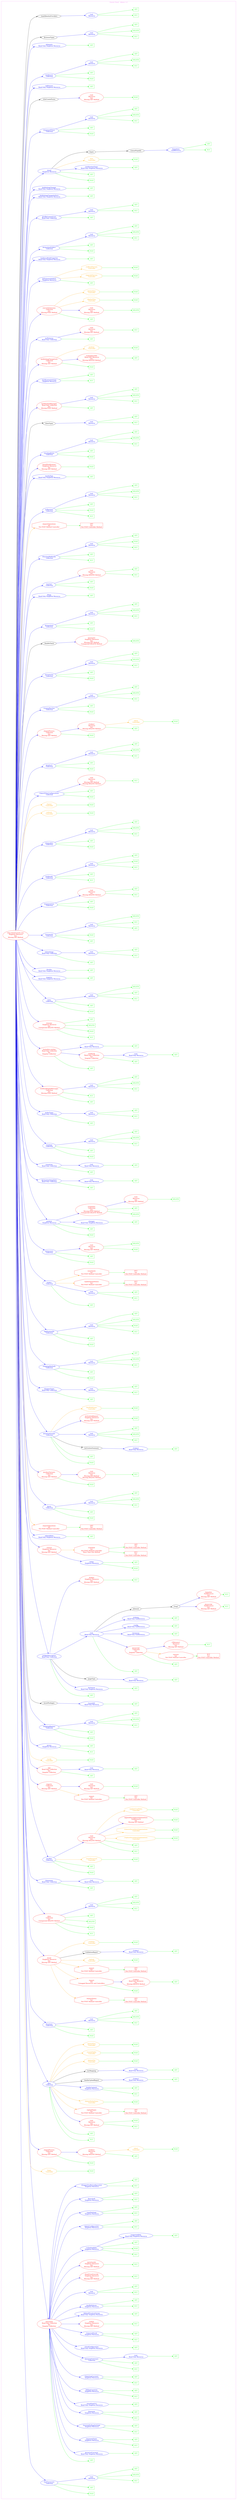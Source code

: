 digraph Cloud_Computing_REST_API {
rankdir="LR";
subgraph cluster_0 {
label="Oracle Cloud - Admin 1.0"
color=violet
fontcolor=violet
subgraph cluster_1 {
label=""
color=white
fontcolor=white
node1 [label="http://cloud.oracle.com\n Singleton Resource\nbut\nMissing GET Method", shape="ellipse", color="red", fontcolor="red"]
node1 -> node2 [color="blue", fontcolor="blue"]
subgraph cluster_2 {
label=""
color=white
fontcolor=white
node2 [label="/taxProcessors\n Collection", shape="ellipse", color="blue", fontcolor="blue"]
node2 -> node3 [color="green", fontcolor="green"]
subgraph cluster_3 {
label=""
color=white
fontcolor=white
node3 [label="POST", shape="box", color="green", fontcolor="green"]
}
node2 -> node4 [color="green", fontcolor="green"]
subgraph cluster_4 {
label=""
color=white
fontcolor=white
node4 [label="GET", shape="box", color="green", fontcolor="green"]
}
node2 -> node5 [color="blue", fontcolor="blue"]
subgraph cluster_5 {
label=""
color=white
fontcolor=white
node5 [label="/{id}\n Resource", shape="ellipse", color="blue", fontcolor="blue"]
node5 -> node6 [color="green", fontcolor="green"]
subgraph cluster_6 {
label=""
color=white
fontcolor=white
node6 [label="PUT", shape="box", color="green", fontcolor="green"]
}
node5 -> node7 [color="green", fontcolor="green"]
subgraph cluster_7 {
label=""
color=white
fontcolor=white
node7 [label="DELETE", shape="box", color="green", fontcolor="green"]
}
node5 -> node8 [color="green", fontcolor="green"]
subgraph cluster_8 {
label=""
color=white
fontcolor=white
node8 [label="GET", shape="box", color="green", fontcolor="green"]
}
}
}
node1 -> node9 [color="blue", fontcolor="blue"]
subgraph cluster_9 {
label=""
color=white
fontcolor=white
node9 [label="/merchant\n Read-Only Collection\nbut\nSingular Collection", shape="ellipse", color="red", fontcolor="red"]
node9 -> node10 [color="green", fontcolor="green"]
subgraph cluster_10 {
label=""
color=white
fontcolor=white
node10 [label="GET", shape="box", color="green", fontcolor="green"]
}
node9 -> node11 [color="blue", fontcolor="blue"]
subgraph cluster_11 {
label=""
color=white
fontcolor=white
node11 [label="/priceListCurrency\n Read-Only Singleton Resource", shape="ellipse", color="blue", fontcolor="blue"]
node11 -> node12 [color="green", fontcolor="green"]
subgraph cluster_12 {
label=""
color=white
fontcolor=white
node12 [label="GET", shape="box", color="green", fontcolor="green"]
}
}
node9 -> node13 [color="blue", fontcolor="blue"]
subgraph cluster_13 {
label=""
color=white
fontcolor=white
node13 [label="/paymentTypes\n Singleton Resource", shape="ellipse", color="blue", fontcolor="blue"]
node13 -> node14 [color="green", fontcolor="green"]
subgraph cluster_14 {
label=""
color=white
fontcolor=white
node14 [label="PUT", shape="box", color="green", fontcolor="green"]
}
node13 -> node15 [color="green", fontcolor="green"]
subgraph cluster_15 {
label=""
color=white
fontcolor=white
node15 [label="GET", shape="box", color="green", fontcolor="green"]
}
}
node9 -> node16 [color="blue", fontcolor="blue"]
subgraph cluster_16 {
label=""
color=white
fontcolor=white
node16 [label="/assistedSellingSettings\n Singleton Resource", shape="ellipse", color="blue", fontcolor="blue"]
node16 -> node17 [color="green", fontcolor="green"]
subgraph cluster_17 {
label=""
color=white
fontcolor=white
node17 [label="PUT", shape="box", color="green", fontcolor="green"]
}
node16 -> node18 [color="green", fontcolor="green"]
subgraph cluster_18 {
label=""
color=white
fontcolor=white
node18 [label="GET", shape="box", color="green", fontcolor="green"]
}
}
node9 -> node19 [color="blue", fontcolor="blue"]
subgraph cluster_19 {
label=""
color=white
fontcolor=white
node19 [label="/timezone\n Singleton Resource", shape="ellipse", color="blue", fontcolor="blue"]
node19 -> node20 [color="green", fontcolor="green"]
subgraph cluster_20 {
label=""
color=white
fontcolor=white
node20 [label="PUT", shape="box", color="green", fontcolor="green"]
}
node19 -> node21 [color="green", fontcolor="green"]
subgraph cluster_21 {
label=""
color=white
fontcolor=white
node21 [label="GET", shape="box", color="green", fontcolor="green"]
}
}
node9 -> node22 [color="blue", fontcolor="blue"]
subgraph cluster_22 {
label=""
color=white
fontcolor=white
node22 [label="/storefrontUrl\n Read-Only Singleton Resource", shape="ellipse", color="blue", fontcolor="blue"]
node22 -> node23 [color="green", fontcolor="green"]
subgraph cluster_23 {
label=""
color=white
fontcolor=white
node23 [label="GET", shape="box", color="green", fontcolor="green"]
}
}
node9 -> node24 [color="blue", fontcolor="blue"]
subgraph cluster_24 {
label=""
color=white
fontcolor=white
node24 [label="/billingCountries\n Singleton Resource", shape="ellipse", color="blue", fontcolor="blue"]
node24 -> node25 [color="green", fontcolor="green"]
subgraph cluster_25 {
label=""
color=white
fontcolor=white
node25 [label="PUT", shape="box", color="green", fontcolor="green"]
}
node24 -> node26 [color="green", fontcolor="green"]
subgraph cluster_26 {
label=""
color=white
fontcolor=white
node26 [label="GET", shape="box", color="green", fontcolor="green"]
}
}
node9 -> node27 [color="blue", fontcolor="blue"]
subgraph cluster_27 {
label=""
color=white
fontcolor=white
node27 [label="/reportingCurrency\n Singleton Resource", shape="ellipse", color="blue", fontcolor="blue"]
node27 -> node28 [color="green", fontcolor="green"]
subgraph cluster_28 {
label=""
color=white
fontcolor=white
node28 [label="PUT", shape="box", color="green", fontcolor="green"]
}
node27 -> node29 [color="green", fontcolor="green"]
subgraph cluster_29 {
label=""
color=white
fontcolor=white
node29 [label="GET", shape="box", color="green", fontcolor="green"]
}
}
node9 -> node30 [color="blue", fontcolor="blue"]
subgraph cluster_30 {
label=""
color=white
fontcolor=white
node30 [label="/paymentGateways\n Collection", shape="ellipse", color="blue", fontcolor="blue"]
node30 -> node31 [color="green", fontcolor="green"]
subgraph cluster_31 {
label=""
color=white
fontcolor=white
node31 [label="PUT", shape="box", color="green", fontcolor="green"]
}
node30 -> node32 [color="green", fontcolor="green"]
subgraph cluster_32 {
label=""
color=white
fontcolor=white
node32 [label="GET", shape="box", color="green", fontcolor="green"]
}
node30 -> node33 [color="blue", fontcolor="blue"]
subgraph cluster_33 {
label=""
color=white
fontcolor=white
node33 [label="/{id}\n Read-Only Resource", shape="ellipse", color="blue", fontcolor="blue"]
node33 -> node34 [color="green", fontcolor="green"]
subgraph cluster_34 {
label=""
color=white
fontcolor=white
node34 [label="GET", shape="box", color="green", fontcolor="green"]
}
}
}
node9 -> node35 [color="blue", fontcolor="blue"]
subgraph cluster_35 {
label=""
color=white
fontcolor=white
node35 [label="/cloudConfiguration\n Read-Only Singleton Resource", shape="ellipse", color="blue", fontcolor="blue"]
node35 -> node36 [color="green", fontcolor="green"]
subgraph cluster_36 {
label=""
color=white
fontcolor=white
node36 [label="GET", shape="box", color="green", fontcolor="green"]
}
}
node9 -> node37 [color="blue", fontcolor="blue"]
subgraph cluster_37 {
label=""
color=white
fontcolor=white
node37 [label="/remorsePeriod\n Singleton Resource", shape="ellipse", color="blue", fontcolor="blue"]
node37 -> node38 [color="green", fontcolor="green"]
subgraph cluster_38 {
label=""
color=white
fontcolor=white
node38 [label="PUT", shape="box", color="green", fontcolor="green"]
}
node37 -> node39 [color="green", fontcolor="green"]
subgraph cluster_39 {
label=""
color=white
fontcolor=white
node39 [label="GET", shape="box", color="green", fontcolor="green"]
}
}
node9 -> node40 [color="blue", fontcolor="blue"]
subgraph cluster_40 {
label=""
color=white
fontcolor=white
node40 [label="/robots\n Singleton Resource\nbut\nMissing GET Method", shape="ellipse", color="red", fontcolor="red"]
node40 -> node41 [color="green", fontcolor="green"]
subgraph cluster_41 {
label=""
color=white
fontcolor=white
node41 [label="PUT", shape="box", color="green", fontcolor="green"]
}
}
node9 -> node42 [color="blue", fontcolor="blue"]
subgraph cluster_42 {
label=""
color=white
fontcolor=white
node42 [label="/defaultPriceListGroup\n Read-Only Singleton Resource", shape="ellipse", color="blue", fontcolor="blue"]
node42 -> node43 [color="green", fontcolor="green"]
subgraph cluster_43 {
label=""
color=white
fontcolor=white
node43 [label="GET", shape="box", color="green", fontcolor="green"]
}
}
node9 -> node44 [color="blue", fontcolor="blue"]
subgraph cluster_44 {
label=""
color=white
fontcolor=white
node44 [label="/profilePolicies\n Singleton Resource", shape="ellipse", color="blue", fontcolor="blue"]
node44 -> node45 [color="green", fontcolor="green"]
subgraph cluster_45 {
label=""
color=white
fontcolor=white
node45 [label="PUT", shape="box", color="green", fontcolor="green"]
}
node44 -> node46 [color="green", fontcolor="green"]
subgraph cluster_46 {
label=""
color=white
fontcolor=white
node46 [label="GET", shape="box", color="green", fontcolor="green"]
}
}
node9 -> node47 [color="blue", fontcolor="blue"]
subgraph cluster_47 {
label=""
color=white
fontcolor=white
node47 [label="/{id}\n Resource", shape="ellipse", color="blue", fontcolor="blue"]
node47 -> node48 [color="green", fontcolor="green"]
subgraph cluster_48 {
label=""
color=white
fontcolor=white
node48 [label="PUT", shape="box", color="green", fontcolor="green"]
}
node47 -> node49 [color="green", fontcolor="green"]
subgraph cluster_49 {
label=""
color=white
fontcolor=white
node49 [label="GET", shape="box", color="green", fontcolor="green"]
}
}
node9 -> node50 [color="blue", fontcolor="blue"]
subgraph cluster_50 {
label=""
color=white
fontcolor=white
node50 [label="/itemPriceOverride\n Singleton Resource\nbut\nMissing GET Method", shape="ellipse", color="red", fontcolor="red"]
node50 -> node51 [color="green", fontcolor="green"]
subgraph cluster_51 {
label=""
color=white
fontcolor=white
node51 [label="PUT", shape="box", color="green", fontcolor="green"]
}
}
node9 -> node52 [color="blue", fontcolor="blue"]
subgraph cluster_52 {
label=""
color=white
fontcolor=white
node52 [label="/priceLocale\n Singleton Resource\nbut\nMissing GET Method", shape="ellipse", color="red", fontcolor="red"]
node52 -> node53 [color="green", fontcolor="green"]
subgraph cluster_53 {
label=""
color=white
fontcolor=white
node53 [label="PUT", shape="box", color="green", fontcolor="green"]
}
}
node9 -> node54 [color="blue", fontcolor="blue"]
subgraph cluster_54 {
label=""
color=white
fontcolor=white
node54 [label="/scheduledJobs\n Singleton Resource", shape="ellipse", color="blue", fontcolor="blue"]
node54 -> node55 [color="green", fontcolor="green"]
subgraph cluster_55 {
label=""
color=white
fontcolor=white
node55 [label="PUT", shape="box", color="green", fontcolor="green"]
}
node54 -> node56 [color="green", fontcolor="green"]
subgraph cluster_56 {
label=""
color=white
fontcolor=white
node56 [label="POST", shape="box", color="green", fontcolor="green"]
}
node54 -> node57 [color="green", fontcolor="green"]
subgraph cluster_57 {
label=""
color=white
fontcolor=white
node57 [label="GET", shape="box", color="green", fontcolor="green"]
}
node54 -> node58 [color="blue", fontcolor="blue"]
subgraph cluster_58 {
label=""
color=white
fontcolor=white
node58 [label="/supportedJobs\n Read-Only Singleton Resource", shape="ellipse", color="blue", fontcolor="blue"]
node58 -> node59 [color="green", fontcolor="green"]
subgraph cluster_59 {
label=""
color=white
fontcolor=white
node59 [label="GET", shape="box", color="green", fontcolor="green"]
}
}
}
node9 -> node60 [color="blue", fontcolor="blue"]
subgraph cluster_60 {
label=""
color=white
fontcolor=white
node60 [label="/agentConfiguration\n Singleton Resource", shape="ellipse", color="blue", fontcolor="blue"]
node60 -> node61 [color="green", fontcolor="green"]
subgraph cluster_61 {
label=""
color=white
fontcolor=white
node61 [label="PUT", shape="box", color="green", fontcolor="green"]
}
node60 -> node62 [color="green", fontcolor="green"]
subgraph cluster_62 {
label=""
color=white
fontcolor=white
node62 [label="GET", shape="box", color="green", fontcolor="green"]
}
}
node9 -> node63 [color="blue", fontcolor="blue"]
subgraph cluster_63 {
label=""
color=white
fontcolor=white
node63 [label="/samlSettings\n Singleton Resource", shape="ellipse", color="blue", fontcolor="blue"]
node63 -> node64 [color="green", fontcolor="green"]
subgraph cluster_64 {
label=""
color=white
fontcolor=white
node64 [label="PUT", shape="box", color="green", fontcolor="green"]
}
node63 -> node65 [color="green", fontcolor="green"]
subgraph cluster_65 {
label=""
color=white
fontcolor=white
node65 [label="GET", shape="box", color="green", fontcolor="green"]
}
}
node9 -> node66 [color="blue", fontcolor="blue"]
subgraph cluster_66 {
label=""
color=white
fontcolor=white
node66 [label="/basicAuth\n Singleton Resource", shape="ellipse", color="blue", fontcolor="blue"]
node66 -> node67 [color="green", fontcolor="green"]
subgraph cluster_67 {
label=""
color=white
fontcolor=white
node67 [label="PUT", shape="box", color="green", fontcolor="green"]
}
node66 -> node68 [color="green", fontcolor="green"]
subgraph cluster_68 {
label=""
color=white
fontcolor=white
node68 [label="GET", shape="box", color="green", fontcolor="green"]
}
}
node9 -> node69 [color="blue", fontcolor="blue"]
subgraph cluster_69 {
label=""
color=white
fontcolor=white
node69 [label="/shopperProfileConfiguration\n Singleton Resource", shape="ellipse", color="blue", fontcolor="blue"]
node69 -> node70 [color="green", fontcolor="green"]
subgraph cluster_70 {
label=""
color=white
fontcolor=white
node70 [label="PUT", shape="box", color="green", fontcolor="green"]
}
node69 -> node71 [color="green", fontcolor="green"]
subgraph cluster_71 {
label=""
color=white
fontcolor=white
node71 [label="GET", shape="box", color="green", fontcolor="green"]
}
}
}
node1 -> node72 [color="orange", fontcolor="orange"]
subgraph cluster_72 {
label=""
color=white
fontcolor=white
node72 [label="/login\n Controller", shape="octagon", color="orange", fontcolor="orange"]
node72 -> node73 [color="green", fontcolor="green"]
subgraph cluster_73 {
label=""
color=white
fontcolor=white
node73 [label="POST", shape="box", color="green", fontcolor="green"]
}
}
node1 -> node74 [color="blue", fontcolor="blue"]
subgraph cluster_74 {
label=""
color=white
fontcolor=white
node74 [label="/exportProcess\n Collection\nbut\nMissing GET Method", shape="ellipse", color="red", fontcolor="red"]
node74 -> node75 [color="green", fontcolor="green"]
subgraph cluster_75 {
label=""
color=white
fontcolor=white
node75 [label="POST", shape="box", color="green", fontcolor="green"]
}
node74 -> node76 [color="blue", fontcolor="blue"]
subgraph cluster_76 {
label=""
color=white
fontcolor=white
node76 [label="/{token}\n Resource\nbut\nMissing DELETE Method", shape="ellipse", color="red", fontcolor="red"]
node76 -> node77 [color="green", fontcolor="green"]
subgraph cluster_77 {
label=""
color=white
fontcolor=white
node77 [label="GET", shape="box", color="green", fontcolor="green"]
}
node76 -> node78 [color="orange", fontcolor="orange"]
subgraph cluster_78 {
label=""
color=white
fontcolor=white
node78 [label="/abort\n Controller", shape="octagon", color="orange", fontcolor="orange"]
node78 -> node79 [color="green", fontcolor="green"]
subgraph cluster_79 {
label=""
color=white
fontcolor=white
node79 [label="POST", shape="box", color="green", fontcolor="green"]
}
}
}
}
node1 -> node80 [color="blue", fontcolor="blue"]
subgraph cluster_80 {
label=""
color=white
fontcolor=white
node80 [label="/files\n Collection", shape="ellipse", color="blue", fontcolor="blue"]
node80 -> node81 [color="green", fontcolor="green"]
subgraph cluster_81 {
label=""
color=white
fontcolor=white
node81 [label="PUT", shape="box", color="green", fontcolor="green"]
}
node80 -> node82 [color="green", fontcolor="green"]
subgraph cluster_82 {
label=""
color=white
fontcolor=white
node82 [label="GET", shape="box", color="green", fontcolor="green"]
}
node80 -> node83 [color="blue", fontcolor="blue"]
subgraph cluster_83 {
label=""
color=white
fontcolor=white
node83 [label="/{id}\n Resource\nbut\nMissing GET Method", shape="ellipse", color="red", fontcolor="red"]
node83 -> node84 [color="green", fontcolor="green"]
subgraph cluster_84 {
label=""
color=white
fontcolor=white
node84 [label="PUT", shape="box", color="green", fontcolor="green"]
}
node83 -> node85 [color="green", fontcolor="green"]
subgraph cluster_85 {
label=""
color=white
fontcolor=white
node85 [label="POST", shape="box", color="green", fontcolor="green"]
}
}
node80 -> node86 [color="orange", fontcolor="orange"]
subgraph cluster_86 {
label=""
color=white
fontcolor=white
node86 [label="/uploadTypes\nbut\nNot POST Method Controller", shape="octagon", color="red", fontcolor="red"]
node86 -> node87 [color="green", fontcolor="green"]
subgraph cluster_87 {
label=""
color=white
fontcolor=white
node87 [label="GET\nbut\nNot POST Controller Method", shape="box", color="red", fontcolor="red"]
}
}
node80 -> node88 [color="orange", fontcolor="orange"]
subgraph cluster_88 {
label=""
color=white
fontcolor=white
node88 [label="/deleteMediaItems\n Controller", shape="octagon", color="orange", fontcolor="orange"]
node88 -> node89 [color="green", fontcolor="green"]
subgraph cluster_89 {
label=""
color=white
fontcolor=white
node89 [label="POST", shape="box", color="green", fontcolor="green"]
}
}
node80 -> node90 [color="blue", fontcolor="blue"]
subgraph cluster_90 {
label=""
color=white
fontcolor=white
node90 [label="/mediaContents\n Singleton Resource", shape="ellipse", color="blue", fontcolor="blue"]
node90 -> node91 [color="green", fontcolor="green"]
subgraph cluster_91 {
label=""
color=white
fontcolor=white
node91 [label="PUT", shape="box", color="green", fontcolor="green"]
}
node90 -> node92 [color="green", fontcolor="green"]
subgraph cluster_92 {
label=""
color=white
fontcolor=white
node92 [label="GET", shape="box", color="green", fontcolor="green"]
}
}
node80 -> node93 [color="black", fontcolor="black"]
subgraph cluster_93 {
label=""
color=white
fontcolor=white
node93 [label="/mediaUploadReport", shape="ellipse", color="black", fontcolor="black"]
node93 -> node94 [color="blue", fontcolor="blue"]
subgraph cluster_94 {
label=""
color=white
fontcolor=white
node94 [label="/{token}\n Read-Only Resource", shape="ellipse", color="blue", fontcolor="blue"]
node94 -> node95 [color="green", fontcolor="green"]
subgraph cluster_95 {
label=""
color=white
fontcolor=white
node95 [label="GET", shape="box", color="green", fontcolor="green"]
}
}
}
node80 -> node96 [color="black", fontcolor="black"]
subgraph cluster_96 {
label=""
color=white
fontcolor=white
node96 [label="/uriMapping", shape="ellipse", color="black", fontcolor="black"]
node96 -> node97 [color="blue", fontcolor="blue"]
subgraph cluster_97 {
label=""
color=white
fontcolor=white
node97 [label="/{id}\n Read-Only Resource", shape="ellipse", color="blue", fontcolor="blue"]
node97 -> node98 [color="green", fontcolor="green"]
subgraph cluster_98 {
label=""
color=white
fontcolor=white
node98 [label="GET", shape="box", color="green", fontcolor="green"]
}
}
}
node80 -> node99 [color="orange", fontcolor="orange"]
subgraph cluster_99 {
label=""
color=white
fontcolor=white
node99 [label="/deleteFile\n Controller", shape="octagon", color="orange", fontcolor="orange"]
node99 -> node100 [color="green", fontcolor="green"]
subgraph cluster_100 {
label=""
color=white
fontcolor=white
node100 [label="POST", shape="box", color="green", fontcolor="green"]
}
}
node80 -> node101 [color="orange", fontcolor="orange"]
subgraph cluster_101 {
label=""
color=white
fontcolor=white
node101 [label="/createFolder\n Controller", shape="octagon", color="orange", fontcolor="orange"]
node101 -> node102 [color="green", fontcolor="green"]
subgraph cluster_102 {
label=""
color=white
fontcolor=white
node102 [label="POST", shape="box", color="green", fontcolor="green"]
}
}
node80 -> node103 [color="orange", fontcolor="orange"]
subgraph cluster_103 {
label=""
color=white
fontcolor=white
node103 [label="/deleteFiles\n Controller", shape="octagon", color="orange", fontcolor="orange"]
node103 -> node104 [color="green", fontcolor="green"]
subgraph cluster_104 {
label=""
color=white
fontcolor=white
node104 [label="POST", shape="box", color="green", fontcolor="green"]
}
}
}
node1 -> node105 [color="blue", fontcolor="blue"]
subgraph cluster_105 {
label=""
color=white
fontcolor=white
node105 [label="/locations\n Collection", shape="ellipse", color="blue", fontcolor="blue"]
node105 -> node106 [color="green", fontcolor="green"]
subgraph cluster_106 {
label=""
color=white
fontcolor=white
node106 [label="POST", shape="box", color="green", fontcolor="green"]
}
node105 -> node107 [color="green", fontcolor="green"]
subgraph cluster_107 {
label=""
color=white
fontcolor=white
node107 [label="GET", shape="box", color="green", fontcolor="green"]
}
node105 -> node108 [color="blue", fontcolor="blue"]
subgraph cluster_108 {
label=""
color=white
fontcolor=white
node108 [label="/{id}\n Resource", shape="ellipse", color="blue", fontcolor="blue"]
node108 -> node109 [color="green", fontcolor="green"]
subgraph cluster_109 {
label=""
color=white
fontcolor=white
node109 [label="PUT", shape="box", color="green", fontcolor="green"]
}
node108 -> node110 [color="green", fontcolor="green"]
subgraph cluster_110 {
label=""
color=white
fontcolor=white
node110 [label="DELETE", shape="box", color="green", fontcolor="green"]
}
node108 -> node111 [color="green", fontcolor="green"]
subgraph cluster_111 {
label=""
color=white
fontcolor=white
node111 [label="GET", shape="box", color="green", fontcolor="green"]
}
}
}
node1 -> node112 [color="blue", fontcolor="blue"]
subgraph cluster_112 {
label=""
color=white
fontcolor=white
node112 [label="/asset\n Singleton Resource\nbut\nMissing GET Method", shape="ellipse", color="red", fontcolor="red"]
node112 -> node113 [color="orange", fontcolor="orange"]
subgraph cluster_113 {
label=""
color=white
fontcolor=white
node113 [label="/importStatus\nbut\nNot POST Method Controller", shape="octagon", color="red", fontcolor="red"]
node113 -> node114 [color="green", fontcolor="green"]
subgraph cluster_114 {
label=""
color=white
fontcolor=white
node114 [label="GET\nbut\nNot POST Controller Method", shape="box", color="red", fontcolor="red"]
}
}
node112 -> node115 [color="orange", fontcolor="orange"]
subgraph cluster_115 {
label=""
color=white
fontcolor=white
node115 [label="/import\nbut\nUntagged Resources and Controllers", shape="octagon", color="red", fontcolor="red"]
node115 -> node116 [color="green", fontcolor="green"]
subgraph cluster_116 {
label=""
color=white
fontcolor=white
node116 [label="POST", shape="box", color="green", fontcolor="green"]
}
node115 -> node117 [color="blue", fontcolor="blue"]
subgraph cluster_117 {
label=""
color=white
fontcolor=white
node117 [label="/{token}\n Read-Only Resource\nbut\nMissing DELETE Method", shape="ellipse", color="red", fontcolor="red"]
node117 -> node118 [color="green", fontcolor="green"]
subgraph cluster_118 {
label=""
color=white
fontcolor=white
node118 [label="GET", shape="box", color="green", fontcolor="green"]
}
}
}
node112 -> node119 [color="orange", fontcolor="orange"]
subgraph cluster_119 {
label=""
color=white
fontcolor=white
node119 [label="/export\nbut\nNot POST Method Controller", shape="octagon", color="red", fontcolor="red"]
node119 -> node120 [color="green", fontcolor="green"]
subgraph cluster_120 {
label=""
color=white
fontcolor=white
node120 [label="GET\nbut\nNot POST Controller Method", shape="box", color="red", fontcolor="red"]
}
}
node112 -> node121 [color="orange", fontcolor="orange"]
subgraph cluster_121 {
label=""
color=white
fontcolor=white
node121 [label="/upload\n Controller", shape="octagon", color="orange", fontcolor="orange"]
node121 -> node122 [color="green", fontcolor="green"]
subgraph cluster_122 {
label=""
color=white
fontcolor=white
node122 [label="POST", shape="box", color="green", fontcolor="green"]
}
}
node112 -> node123 [color="black", fontcolor="black"]
subgraph cluster_123 {
label=""
color=white
fontcolor=white
node123 [label="/validationReport", shape="ellipse", color="black", fontcolor="black"]
node123 -> node124 [color="blue", fontcolor="blue"]
subgraph cluster_124 {
label=""
color=white
fontcolor=white
node124 [label="/{token}\n Read-Only Resource", shape="ellipse", color="blue", fontcolor="blue"]
node124 -> node125 [color="green", fontcolor="green"]
subgraph cluster_125 {
label=""
color=white
fontcolor=white
node125 [label="GET", shape="box", color="green", fontcolor="green"]
}
}
}
node112 -> node126 [color="orange", fontcolor="orange"]
subgraph cluster_126 {
label=""
color=white
fontcolor=white
node126 [label="/validate\n Controller", shape="octagon", color="orange", fontcolor="orange"]
node126 -> node127 [color="green", fontcolor="green"]
subgraph cluster_127 {
label=""
color=white
fontcolor=white
node127 [label="POST", shape="box", color="green", fontcolor="green"]
}
}
}
node1 -> node128 [color="blue", fontcolor="blue"]
subgraph cluster_128 {
label=""
color=white
fontcolor=white
node128 [label="/skus\n Collection\nbut\nUnexpected DELETE Method", shape="ellipse", color="red", fontcolor="red"]
node128 -> node129 [color="green", fontcolor="green"]
subgraph cluster_129 {
label=""
color=white
fontcolor=white
node129 [label="PUT", shape="box", color="green", fontcolor="green"]
}
node128 -> node130 [color="green", fontcolor="green"]
subgraph cluster_130 {
label=""
color=white
fontcolor=white
node130 [label="POST", shape="box", color="green", fontcolor="green"]
}
node128 -> node131 [color="green", fontcolor="green"]
subgraph cluster_131 {
label=""
color=white
fontcolor=white
node131 [label="DELETE", shape="box", color="green", fontcolor="green"]
}
node128 -> node132 [color="green", fontcolor="green"]
subgraph cluster_132 {
label=""
color=white
fontcolor=white
node132 [label="GET", shape="box", color="green", fontcolor="green"]
}
node128 -> node133 [color="blue", fontcolor="blue"]
subgraph cluster_133 {
label=""
color=white
fontcolor=white
node133 [label="/{id}\n Resource", shape="ellipse", color="blue", fontcolor="blue"]
node133 -> node134 [color="green", fontcolor="green"]
subgraph cluster_134 {
label=""
color=white
fontcolor=white
node134 [label="PUT", shape="box", color="green", fontcolor="green"]
}
node133 -> node135 [color="green", fontcolor="green"]
subgraph cluster_135 {
label=""
color=white
fontcolor=white
node135 [label="DELETE", shape="box", color="green", fontcolor="green"]
}
node133 -> node136 [color="green", fontcolor="green"]
subgraph cluster_136 {
label=""
color=white
fontcolor=white
node136 [label="GET", shape="box", color="green", fontcolor="green"]
}
}
}
node1 -> node137 [color="blue", fontcolor="blue"]
subgraph cluster_137 {
label=""
color=white
fontcolor=white
node137 [label="/timezones\n Read-Only Collection", shape="ellipse", color="blue", fontcolor="blue"]
node137 -> node138 [color="green", fontcolor="green"]
subgraph cluster_138 {
label=""
color=white
fontcolor=white
node138 [label="GET", shape="box", color="green", fontcolor="green"]
}
node137 -> node139 [color="blue", fontcolor="blue"]
subgraph cluster_139 {
label=""
color=white
fontcolor=white
node139 [label="/{id}\n Read-Only Resource", shape="ellipse", color="blue", fontcolor="blue"]
node139 -> node140 [color="green", fontcolor="green"]
subgraph cluster_140 {
label=""
color=white
fontcolor=white
node140 [label="GET", shape="box", color="green", fontcolor="green"]
}
}
}
node1 -> node141 [color="blue", fontcolor="blue"]
subgraph cluster_141 {
label=""
color=white
fontcolor=white
node141 [label="/profiles\n Collection", shape="ellipse", color="blue", fontcolor="blue"]
node141 -> node142 [color="green", fontcolor="green"]
subgraph cluster_142 {
label=""
color=white
fontcolor=white
node142 [label="POST", shape="box", color="green", fontcolor="green"]
}
node141 -> node143 [color="green", fontcolor="green"]
subgraph cluster_143 {
label=""
color=white
fontcolor=white
node143 [label="GET", shape="box", color="green", fontcolor="green"]
}
node141 -> node144 [color="orange", fontcolor="orange"]
subgraph cluster_144 {
label=""
color=white
fontcolor=white
node144 [label="/resetPassword\n Controller", shape="octagon", color="orange", fontcolor="orange"]
node144 -> node145 [color="green", fontcolor="green"]
subgraph cluster_145 {
label=""
color=white
fontcolor=white
node145 [label="POST", shape="box", color="green", fontcolor="green"]
}
}
node141 -> node146 [color="blue", fontcolor="blue"]
subgraph cluster_146 {
label=""
color=white
fontcolor=white
node146 [label="/{id}\n Resource\nbut\nMissing DELETE Method", shape="ellipse", color="red", fontcolor="red"]
node146 -> node147 [color="green", fontcolor="green"]
subgraph cluster_147 {
label=""
color=white
fontcolor=white
node147 [label="PUT", shape="box", color="green", fontcolor="green"]
}
node146 -> node148 [color="green", fontcolor="green"]
subgraph cluster_148 {
label=""
color=white
fontcolor=white
node148 [label="GET", shape="box", color="green", fontcolor="green"]
}
node146 -> node149 [color="orange", fontcolor="orange"]
subgraph cluster_149 {
label=""
color=white
fontcolor=white
node149 [label="/replaceSecondaryOrganizations\n Controller", shape="octagon", color="orange", fontcolor="orange"]
node149 -> node150 [color="green", fontcolor="green"]
subgraph cluster_150 {
label=""
color=white
fontcolor=white
node150 [label="POST", shape="box", color="green", fontcolor="green"]
}
}
node146 -> node151 [color="orange", fontcolor="orange"]
subgraph cluster_151 {
label=""
color=white
fontcolor=white
node151 [label="/removeSecondaryOrganizations\n Controller", shape="octagon", color="orange", fontcolor="orange"]
node151 -> node152 [color="green", fontcolor="green"]
subgraph cluster_152 {
label=""
color=white
fontcolor=white
node152 [label="POST", shape="box", color="green", fontcolor="green"]
}
}
node146 -> node153 [color="blue", fontcolor="blue"]
subgraph cluster_153 {
label=""
color=white
fontcolor=white
node153 [label="/appendSecondaryOrganizations\n SubResource\nbut\nMissing GET Method", shape="ellipse", color="red", fontcolor="red"]
node153 -> node154 [color="green", fontcolor="green"]
subgraph cluster_154 {
label=""
color=white
fontcolor=white
node154 [label="POST", shape="box", color="green", fontcolor="green"]
}
}
node146 -> node155 [color="orange", fontcolor="orange"]
subgraph cluster_155 {
label=""
color=white
fontcolor=white
node155 [label="/updateUserRoles\n Controller", shape="octagon", color="orange", fontcolor="orange"]
node155 -> node156 [color="green", fontcolor="green"]
subgraph cluster_156 {
label=""
color=white
fontcolor=white
node156 [label="POST", shape="box", color="green", fontcolor="green"]
}
}
}
}
node1 -> node157 [color="blue", fontcolor="blue"]
subgraph cluster_157 {
label=""
color=white
fontcolor=white
node157 [label="/reports\n Collection\nbut\nMissing GET Method", shape="ellipse", color="red", fontcolor="red"]
node157 -> node158 [color="orange", fontcolor="orange"]
subgraph cluster_158 {
label=""
color=white
fontcolor=white
node158 [label="/export\nbut\nNot POST Method Controller", shape="octagon", color="red", fontcolor="red"]
node158 -> node159 [color="green", fontcolor="green"]
subgraph cluster_159 {
label=""
color=white
fontcolor=white
node159 [label="GET\nbut\nNot POST Controller Method", shape="box", color="red", fontcolor="red"]
}
}
node157 -> node160 [color="blue", fontcolor="blue"]
subgraph cluster_160 {
label=""
color=white
fontcolor=white
node160 [label="/{id}\n Resource\nbut\nMissing GET Method", shape="ellipse", color="red", fontcolor="red"]
node160 -> node161 [color="green", fontcolor="green"]
subgraph cluster_161 {
label=""
color=white
fontcolor=white
node161 [label="POST", shape="box", color="green", fontcolor="green"]
}
}
}
node1 -> node162 [color="blue", fontcolor="blue"]
subgraph cluster_162 {
label=""
color=white
fontcolor=white
node162 [label="/api\n Read-Only Collection\nbut\nSingular Collection", shape="ellipse", color="red", fontcolor="red"]
node162 -> node163 [color="green", fontcolor="green"]
subgraph cluster_163 {
label=""
color=white
fontcolor=white
node163 [label="GET", shape="box", color="green", fontcolor="green"]
}
node162 -> node164 [color="blue", fontcolor="blue"]
subgraph cluster_164 {
label=""
color=white
fontcolor=white
node164 [label="/{id}\n Read-Only Resource", shape="ellipse", color="blue", fontcolor="blue"]
node164 -> node165 [color="green", fontcolor="green"]
subgraph cluster_165 {
label=""
color=white
fontcolor=white
node165 [label="GET", shape="box", color="green", fontcolor="green"]
}
}
}
node1 -> node166 [color="orange", fontcolor="orange"]
subgraph cluster_166 {
label=""
color=white
fontcolor=white
node166 [label="/verify\n Controller", shape="octagon", color="orange", fontcolor="orange"]
node166 -> node167 [color="green", fontcolor="green"]
subgraph cluster_167 {
label=""
color=white
fontcolor=white
node167 [label="POST", shape="box", color="green", fontcolor="green"]
}
}
node1 -> node168 [color="blue", fontcolor="blue"]
subgraph cluster_168 {
label=""
color=white
fontcolor=white
node168 [label="/prices\n Singleton Resource", shape="ellipse", color="blue", fontcolor="blue"]
node168 -> node169 [color="green", fontcolor="green"]
subgraph cluster_169 {
label=""
color=white
fontcolor=white
node169 [label="PUT", shape="box", color="green", fontcolor="green"]
}
node168 -> node170 [color="green", fontcolor="green"]
subgraph cluster_170 {
label=""
color=white
fontcolor=white
node170 [label="GET", shape="box", color="green", fontcolor="green"]
}
}
node1 -> node171 [color="blue", fontcolor="blue"]
subgraph cluster_171 {
label=""
color=white
fontcolor=white
node171 [label="/shippingRegions\n Collection", shape="ellipse", color="blue", fontcolor="blue"]
node171 -> node172 [color="green", fontcolor="green"]
subgraph cluster_172 {
label=""
color=white
fontcolor=white
node172 [label="POST", shape="box", color="green", fontcolor="green"]
}
node171 -> node173 [color="green", fontcolor="green"]
subgraph cluster_173 {
label=""
color=white
fontcolor=white
node173 [label="GET", shape="box", color="green", fontcolor="green"]
}
node171 -> node174 [color="blue", fontcolor="blue"]
subgraph cluster_174 {
label=""
color=white
fontcolor=white
node174 [label="/{id}\n Resource", shape="ellipse", color="blue", fontcolor="blue"]
node174 -> node175 [color="green", fontcolor="green"]
subgraph cluster_175 {
label=""
color=white
fontcolor=white
node175 [label="PUT", shape="box", color="green", fontcolor="green"]
}
node174 -> node176 [color="green", fontcolor="green"]
subgraph cluster_176 {
label=""
color=white
fontcolor=white
node176 [label="DELETE", shape="box", color="green", fontcolor="green"]
}
node174 -> node177 [color="green", fontcolor="green"]
subgraph cluster_177 {
label=""
color=white
fontcolor=white
node177 [label="GET", shape="box", color="green", fontcolor="green"]
}
}
}
node1 -> node178 [color="black", fontcolor="black"]
subgraph cluster_178 {
label=""
color=white
fontcolor=white
node178 [label="/assetPackages", shape="ellipse", color="black", fontcolor="black"]
node178 -> node179 [color="blue", fontcolor="blue"]
subgraph cluster_179 {
label=""
color=white
fontcolor=white
node179 [label="/{assetId}\n Read-Only Resource", shape="ellipse", color="blue", fontcolor="blue"]
node179 -> node180 [color="green", fontcolor="green"]
subgraph cluster_180 {
label=""
color=white
fontcolor=white
node180 [label="GET", shape="box", color="green", fontcolor="green"]
}
}
}
node1 -> node181 [color="blue", fontcolor="blue"]
subgraph cluster_181 {
label=""
color=white
fontcolor=white
node181 [label="/widgetDescriptors\n Read-Only Collection", shape="ellipse", color="blue", fontcolor="blue"]
node181 -> node182 [color="green", fontcolor="green"]
subgraph cluster_182 {
label=""
color=white
fontcolor=white
node182 [label="GET", shape="box", color="green", fontcolor="green"]
}
node181 -> node183 [color="blue", fontcolor="blue"]
subgraph cluster_183 {
label=""
color=white
fontcolor=white
node183 [label="/instances\n Read-Only Singleton Resource", shape="ellipse", color="blue", fontcolor="blue"]
node183 -> node184 [color="green", fontcolor="green"]
subgraph cluster_184 {
label=""
color=white
fontcolor=white
node184 [label="GET", shape="box", color="green", fontcolor="green"]
}
}
node181 -> node185 [color="black", fontcolor="black"]
subgraph cluster_185 {
label=""
color=white
fontcolor=white
node185 [label="/pageType", shape="ellipse", color="black", fontcolor="black"]
node185 -> node186 [color="blue", fontcolor="blue"]
subgraph cluster_186 {
label=""
color=white
fontcolor=white
node186 [label="/{id}\n Read-Only Resource", shape="ellipse", color="blue", fontcolor="blue"]
node186 -> node187 [color="green", fontcolor="green"]
subgraph cluster_187 {
label=""
color=white
fontcolor=white
node187 [label="GET", shape="box", color="green", fontcolor="green"]
}
}
}
node181 -> node188 [color="blue", fontcolor="blue"]
subgraph cluster_188 {
label=""
color=white
fontcolor=white
node188 [label="/{id}\n Read-Only Resource", shape="ellipse", color="blue", fontcolor="blue"]
node188 -> node189 [color="green", fontcolor="green"]
subgraph cluster_189 {
label=""
color=white
fontcolor=white
node189 [label="GET", shape="box", color="green", fontcolor="green"]
}
node188 -> node190 [color="blue", fontcolor="blue"]
subgraph cluster_190 {
label=""
color=white
fontcolor=white
node190 [label="/javascript\n Collection\nbut\nSingular Collection", shape="ellipse", color="red", fontcolor="red"]
node190 -> node191 [color="green", fontcolor="green"]
subgraph cluster_191 {
label=""
color=white
fontcolor=white
node191 [label="GET", shape="box", color="green", fontcolor="green"]
}
node190 -> node192 [color="orange", fontcolor="orange"]
subgraph cluster_192 {
label=""
color=white
fontcolor=white
node192 [label="/restore\nbut\nNot POST Method Controller", shape="octagon", color="red", fontcolor="red"]
node192 -> node193 [color="green", fontcolor="green"]
subgraph cluster_193 {
label=""
color=white
fontcolor=white
node193 [label="PUT\nbut\nNot POST Controller Method", shape="box", color="red", fontcolor="red"]
}
}
node190 -> node194 [color="blue", fontcolor="blue"]
subgraph cluster_194 {
label=""
color=white
fontcolor=white
node194 [label="/{filename}\n Resource\nbut\nMissing GET Method", shape="ellipse", color="red", fontcolor="red"]
node194 -> node195 [color="green", fontcolor="green"]
subgraph cluster_195 {
label=""
color=white
fontcolor=white
node195 [label="PUT", shape="box", color="green", fontcolor="green"]
}
}
}
node188 -> node196 [color="blue", fontcolor="blue"]
subgraph cluster_196 {
label=""
color=white
fontcolor=white
node196 [label="/instances\n Read-Only SubResource", shape="ellipse", color="blue", fontcolor="blue"]
node196 -> node197 [color="green", fontcolor="green"]
subgraph cluster_197 {
label=""
color=white
fontcolor=white
node197 [label="GET", shape="box", color="green", fontcolor="green"]
}
}
node188 -> node198 [color="blue", fontcolor="blue"]
subgraph cluster_198 {
label=""
color=white
fontcolor=white
node198 [label="/config\n Read-Only SubResource", shape="ellipse", color="blue", fontcolor="blue"]
node198 -> node199 [color="green", fontcolor="green"]
subgraph cluster_199 {
label=""
color=white
fontcolor=white
node199 [label="GET", shape="box", color="green", fontcolor="green"]
}
}
node188 -> node200 [color="blue", fontcolor="blue"]
subgraph cluster_200 {
label=""
color=white
fontcolor=white
node200 [label="/schema\n Read-Only SubResource", shape="ellipse", color="blue", fontcolor="blue"]
node200 -> node201 [color="green", fontcolor="green"]
subgraph cluster_201 {
label=""
color=white
fontcolor=white
node201 [label="GET", shape="box", color="green", fontcolor="green"]
}
}
node188 -> node202 [color="black", fontcolor="black"]
subgraph cluster_202 {
label=""
color=white
fontcolor=white
node202 [label="/element", shape="ellipse", color="black", fontcolor="black"]
node202 -> node203 [color="black", fontcolor="black"]
subgraph cluster_203 {
label=""
color=white
fontcolor=white
node203 [label="/{tag}", shape="ellipse", color="black", fontcolor="black"]
node203 -> node204 [color="blue", fontcolor="blue"]
subgraph cluster_204 {
label=""
color=white
fontcolor=white
node204 [label="/javascript\n SubResource\nbut\nMissing GET Method", shape="ellipse", color="red", fontcolor="red"]
node204 -> node205 [color="green", fontcolor="green"]
subgraph cluster_205 {
label=""
color=white
fontcolor=white
node205 [label="PUT", shape="box", color="green", fontcolor="green"]
}
}
node203 -> node206 [color="blue", fontcolor="blue"]
subgraph cluster_206 {
label=""
color=white
fontcolor=white
node206 [label="/template\n SubResource\nbut\nMissing GET Method", shape="ellipse", color="red", fontcolor="red"]
node206 -> node207 [color="green", fontcolor="green"]
subgraph cluster_207 {
label=""
color=white
fontcolor=white
node207 [label="PUT", shape="box", color="green", fontcolor="green"]
}
}
}
}
}
node181 -> node208 [color="blue", fontcolor="blue"]
subgraph cluster_208 {
label=""
color=white
fontcolor=white
node208 [label="/hidden\n Singleton Resource\nbut\nMissing GET Method", shape="ellipse", color="red", fontcolor="red"]
node208 -> node209 [color="green", fontcolor="green"]
subgraph cluster_209 {
label=""
color=white
fontcolor=white
node209 [label="PUT", shape="box", color="green", fontcolor="green"]
}
}
}
node1 -> node210 [color="blue", fontcolor="blue"]
subgraph cluster_210 {
label=""
color=white
fontcolor=white
node210 [label="/search\n Singleton Resource\nbut\nMissing GET Method", shape="ellipse", color="red", fontcolor="red"]
node210 -> node211 [color="blue", fontcolor="blue"]
subgraph cluster_211 {
label=""
color=white
fontcolor=white
node211 [label="/index\n Singleton Resource", shape="ellipse", color="blue", fontcolor="blue"]
node211 -> node212 [color="green", fontcolor="green"]
subgraph cluster_212 {
label=""
color=white
fontcolor=white
node212 [label="POST", shape="box", color="green", fontcolor="green"]
}
node211 -> node213 [color="green", fontcolor="green"]
subgraph cluster_213 {
label=""
color=white
fontcolor=white
node213 [label="GET", shape="box", color="green", fontcolor="green"]
}
}
node210 -> node214 [color="orange", fontcolor="orange"]
subgraph cluster_214 {
label=""
color=white
fontcolor=white
node214 [label="/schedule\nbut\nNot POST Method Controller\nMore Than One Method", shape="octagon", color="red", fontcolor="red"]
node214 -> node215 [color="green", fontcolor="green"]
subgraph cluster_215 {
label=""
color=white
fontcolor=white
node215 [label="PUT\nbut\nNot POST Controller Method", shape="box", color="red", fontcolor="red"]
}
node214 -> node216 [color="green", fontcolor="green"]
subgraph cluster_216 {
label=""
color=white
fontcolor=white
node216 [label="GET\nbut\nNot POST Controller Method", shape="box", color="red", fontcolor="red"]
}
}
}
node1 -> node217 [color="blue", fontcolor="blue"]
subgraph cluster_217 {
label=""
color=white
fontcolor=white
node217 [label="/adminRoles\n Read-Only Singleton Resource", shape="ellipse", color="blue", fontcolor="blue"]
node217 -> node218 [color="green", fontcolor="green"]
subgraph cluster_218 {
label=""
color=white
fontcolor=white
node218 [label="GET", shape="box", color="green", fontcolor="green"]
}
}
node1 -> node219 [color="orange", fontcolor="orange"]
subgraph cluster_219 {
label=""
color=white
fontcolor=white
node219 [label="/exportOperations\nbut\nNot POST Method Controller", shape="octagon", color="red", fontcolor="red"]
node219 -> node220 [color="green", fontcolor="green"]
subgraph cluster_220 {
label=""
color=white
fontcolor=white
node220 [label="GET\nbut\nNot POST Controller Method", shape="box", color="red", fontcolor="red"]
}
}
node1 -> node221 [color="blue", fontcolor="blue"]
subgraph cluster_221 {
label=""
color=white
fontcolor=white
node221 [label="/posts\n Collection", shape="ellipse", color="blue", fontcolor="blue"]
node221 -> node222 [color="green", fontcolor="green"]
subgraph cluster_222 {
label=""
color=white
fontcolor=white
node222 [label="POST", shape="box", color="green", fontcolor="green"]
}
node221 -> node223 [color="green", fontcolor="green"]
subgraph cluster_223 {
label=""
color=white
fontcolor=white
node223 [label="GET", shape="box", color="green", fontcolor="green"]
}
node221 -> node224 [color="blue", fontcolor="blue"]
subgraph cluster_224 {
label=""
color=white
fontcolor=white
node224 [label="/{id}\n Resource", shape="ellipse", color="blue", fontcolor="blue"]
node224 -> node225 [color="green", fontcolor="green"]
subgraph cluster_225 {
label=""
color=white
fontcolor=white
node225 [label="PUT", shape="box", color="green", fontcolor="green"]
}
node224 -> node226 [color="green", fontcolor="green"]
subgraph cluster_226 {
label=""
color=white
fontcolor=white
node226 [label="DELETE", shape="box", color="green", fontcolor="green"]
}
node224 -> node227 [color="green", fontcolor="green"]
subgraph cluster_227 {
label=""
color=white
fontcolor=white
node227 [label="GET", shape="box", color="green", fontcolor="green"]
}
}
}
node1 -> node228 [color="blue", fontcolor="blue"]
subgraph cluster_228 {
label=""
color=white
fontcolor=white
node228 [label="/productVariants\n Collection\nbut\nMissing GET Method", shape="ellipse", color="red", fontcolor="red"]
node228 -> node229 [color="green", fontcolor="green"]
subgraph cluster_229 {
label=""
color=white
fontcolor=white
node229 [label="POST", shape="box", color="green", fontcolor="green"]
}
node228 -> node230 [color="blue", fontcolor="blue"]
subgraph cluster_230 {
label=""
color=white
fontcolor=white
node230 [label="/{id}\n Resource\nbut\nMissing GET Method\nMissing DELETE Method", shape="ellipse", color="red", fontcolor="red"]
node230 -> node231 [color="green", fontcolor="green"]
subgraph cluster_231 {
label=""
color=white
fontcolor=white
node231 [label="PUT", shape="box", color="green", fontcolor="green"]
}
}
}
node1 -> node232 [color="blue", fontcolor="blue"]
subgraph cluster_232 {
label=""
color=white
fontcolor=white
node232 [label="/priceListGroups\n Collection", shape="ellipse", color="blue", fontcolor="blue"]
node232 -> node233 [color="green", fontcolor="green"]
subgraph cluster_233 {
label=""
color=white
fontcolor=white
node233 [label="POST", shape="box", color="green", fontcolor="green"]
}
node232 -> node234 [color="green", fontcolor="green"]
subgraph cluster_234 {
label=""
color=white
fontcolor=white
node234 [label="GET", shape="box", color="green", fontcolor="green"]
}
node232 -> node235 [color="black", fontcolor="black"]
subgraph cluster_235 {
label=""
color=white
fontcolor=white
node235 [label="/activationSummary", shape="ellipse", color="black", fontcolor="black"]
node235 -> node236 [color="blue", fontcolor="blue"]
subgraph cluster_236 {
label=""
color=white
fontcolor=white
node236 [label="/{token}\n Read-Only Resource", shape="ellipse", color="blue", fontcolor="blue"]
node236 -> node237 [color="green", fontcolor="green"]
subgraph cluster_237 {
label=""
color=white
fontcolor=white
node237 [label="GET", shape="box", color="green", fontcolor="green"]
}
}
}
node232 -> node238 [color="blue", fontcolor="blue"]
subgraph cluster_238 {
label=""
color=white
fontcolor=white
node238 [label="/{id}\n Resource", shape="ellipse", color="blue", fontcolor="blue"]
node238 -> node239 [color="green", fontcolor="green"]
subgraph cluster_239 {
label=""
color=white
fontcolor=white
node239 [label="PUT", shape="box", color="green", fontcolor="green"]
}
node238 -> node240 [color="green", fontcolor="green"]
subgraph cluster_240 {
label=""
color=white
fontcolor=white
node240 [label="DELETE", shape="box", color="green", fontcolor="green"]
}
node238 -> node241 [color="green", fontcolor="green"]
subgraph cluster_241 {
label=""
color=white
fontcolor=white
node241 [label="GET", shape="box", color="green", fontcolor="green"]
}
}
node232 -> node242 [color="blue", fontcolor="blue"]
subgraph cluster_242 {
label=""
color=white
fontcolor=white
node242 [label="/activationRequest\n Singleton Resource\nbut\nMissing GET Method", shape="ellipse", color="red", fontcolor="red"]
node242 -> node243 [color="green", fontcolor="green"]
subgraph cluster_243 {
label=""
color=white
fontcolor=white
node243 [label="POST", shape="box", color="green", fontcolor="green"]
}
}
node232 -> node244 [color="orange", fontcolor="orange"]
subgraph cluster_244 {
label=""
color=white
fontcolor=white
node244 [label="/listWithPrices\n Controller", shape="octagon", color="orange", fontcolor="orange"]
node244 -> node245 [color="green", fontcolor="green"]
subgraph cluster_245 {
label=""
color=white
fontcolor=white
node245 [label="POST", shape="box", color="green", fontcolor="green"]
}
}
}
node1 -> node246 [color="blue", fontcolor="blue"]
subgraph cluster_246 {
label=""
color=white
fontcolor=white
node246 [label="/shopperTypes\n Read-Only Collection", shape="ellipse", color="blue", fontcolor="blue"]
node246 -> node247 [color="green", fontcolor="green"]
subgraph cluster_247 {
label=""
color=white
fontcolor=white
node247 [label="GET", shape="box", color="green", fontcolor="green"]
}
node246 -> node248 [color="blue", fontcolor="blue"]
subgraph cluster_248 {
label=""
color=white
fontcolor=white
node248 [label="/{id}\n Resource", shape="ellipse", color="blue", fontcolor="blue"]
node248 -> node249 [color="green", fontcolor="green"]
subgraph cluster_249 {
label=""
color=white
fontcolor=white
node249 [label="PUT", shape="box", color="green", fontcolor="green"]
}
node248 -> node250 [color="green", fontcolor="green"]
subgraph cluster_250 {
label=""
color=white
fontcolor=white
node250 [label="GET", shape="box", color="green", fontcolor="green"]
}
}
}
node1 -> node251 [color="blue", fontcolor="blue"]
subgraph cluster_251 {
label=""
color=white
fontcolor=white
node251 [label="/shippingMethods\n Collection", shape="ellipse", color="blue", fontcolor="blue"]
node251 -> node252 [color="green", fontcolor="green"]
subgraph cluster_252 {
label=""
color=white
fontcolor=white
node252 [label="POST", shape="box", color="green", fontcolor="green"]
}
node251 -> node253 [color="green", fontcolor="green"]
subgraph cluster_253 {
label=""
color=white
fontcolor=white
node253 [label="GET", shape="box", color="green", fontcolor="green"]
}
node251 -> node254 [color="blue", fontcolor="blue"]
subgraph cluster_254 {
label=""
color=white
fontcolor=white
node254 [label="/{id}\n Resource", shape="ellipse", color="blue", fontcolor="blue"]
node254 -> node255 [color="green", fontcolor="green"]
subgraph cluster_255 {
label=""
color=white
fontcolor=white
node255 [label="PUT", shape="box", color="green", fontcolor="green"]
}
node254 -> node256 [color="green", fontcolor="green"]
subgraph cluster_256 {
label=""
color=white
fontcolor=white
node256 [label="DELETE", shape="box", color="green", fontcolor="green"]
}
node254 -> node257 [color="green", fontcolor="green"]
subgraph cluster_257 {
label=""
color=white
fontcolor=white
node257 [label="GET", shape="box", color="green", fontcolor="green"]
}
}
}
node1 -> node258 [color="blue", fontcolor="blue"]
subgraph cluster_258 {
label=""
color=white
fontcolor=white
node258 [label="/applicationIds\n Collection", shape="ellipse", color="blue", fontcolor="blue"]
node258 -> node259 [color="green", fontcolor="green"]
subgraph cluster_259 {
label=""
color=white
fontcolor=white
node259 [label="POST", shape="box", color="green", fontcolor="green"]
}
node258 -> node260 [color="green", fontcolor="green"]
subgraph cluster_260 {
label=""
color=white
fontcolor=white
node260 [label="GET", shape="box", color="green", fontcolor="green"]
}
node258 -> node261 [color="blue", fontcolor="blue"]
subgraph cluster_261 {
label=""
color=white
fontcolor=white
node261 [label="/{id}\n Resource", shape="ellipse", color="blue", fontcolor="blue"]
node261 -> node262 [color="green", fontcolor="green"]
subgraph cluster_262 {
label=""
color=white
fontcolor=white
node262 [label="PUT", shape="box", color="green", fontcolor="green"]
}
node261 -> node263 [color="green", fontcolor="green"]
subgraph cluster_263 {
label=""
color=white
fontcolor=white
node263 [label="POST", shape="box", color="green", fontcolor="green"]
}
node261 -> node264 [color="green", fontcolor="green"]
subgraph cluster_264 {
label=""
color=white
fontcolor=white
node264 [label="DELETE", shape="box", color="green", fontcolor="green"]
}
node261 -> node265 [color="green", fontcolor="green"]
subgraph cluster_265 {
label=""
color=white
fontcolor=white
node265 [label="GET", shape="box", color="green", fontcolor="green"]
}
}
}
node1 -> node266 [color="blue", fontcolor="blue"]
subgraph cluster_266 {
label=""
color=white
fontcolor=white
node266 [label="/orders\n Collection", shape="ellipse", color="blue", fontcolor="blue"]
node266 -> node267 [color="green", fontcolor="green"]
subgraph cluster_267 {
label=""
color=white
fontcolor=white
node267 [label="GET", shape="box", color="green", fontcolor="green"]
}
node266 -> node268 [color="blue", fontcolor="blue"]
subgraph cluster_268 {
label=""
color=white
fontcolor=white
node268 [label="/{id}\n Resource", shape="ellipse", color="blue", fontcolor="blue"]
node268 -> node269 [color="green", fontcolor="green"]
subgraph cluster_269 {
label=""
color=white
fontcolor=white
node269 [label="PUT", shape="box", color="green", fontcolor="green"]
}
node268 -> node270 [color="green", fontcolor="green"]
subgraph cluster_270 {
label=""
color=white
fontcolor=white
node270 [label="GET", shape="box", color="green", fontcolor="green"]
}
}
node266 -> node271 [color="orange", fontcolor="orange"]
subgraph cluster_271 {
label=""
color=white
fontcolor=white
node271 [label="/updateQuoteStatus\nbut\nNot POST Method Controller", shape="octagon", color="red", fontcolor="red"]
node271 -> node272 [color="green", fontcolor="green"]
subgraph cluster_272 {
label=""
color=white
fontcolor=white
node272 [label="PUT\nbut\nNot POST Controller Method", shape="box", color="red", fontcolor="red"]
}
}
node266 -> node273 [color="orange", fontcolor="orange"]
subgraph cluster_273 {
label=""
color=white
fontcolor=white
node273 [label="/syncQuote\nbut\nNot POST Method Controller", shape="octagon", color="red", fontcolor="red"]
node273 -> node274 [color="green", fontcolor="green"]
subgraph cluster_274 {
label=""
color=white
fontcolor=white
node274 [label="PUT\nbut\nNot POST Controller Method", shape="box", color="red", fontcolor="red"]
}
}
}
node1 -> node275 [color="blue", fontcolor="blue"]
subgraph cluster_275 {
label=""
color=white
fontcolor=white
node275 [label="/extensions\n Collection", shape="ellipse", color="blue", fontcolor="blue"]
node275 -> node276 [color="green", fontcolor="green"]
subgraph cluster_276 {
label=""
color=white
fontcolor=white
node276 [label="POST", shape="box", color="green", fontcolor="green"]
}
node275 -> node277 [color="green", fontcolor="green"]
subgraph cluster_277 {
label=""
color=white
fontcolor=white
node277 [label="GET", shape="box", color="green", fontcolor="green"]
}
node275 -> node278 [color="blue", fontcolor="blue"]
subgraph cluster_278 {
label=""
color=white
fontcolor=white
node278 [label="/{id}\n Resource\nbut\nMissing GET Method", shape="ellipse", color="red", fontcolor="red"]
node278 -> node279 [color="green", fontcolor="green"]
subgraph cluster_279 {
label=""
color=white
fontcolor=white
node279 [label="POST", shape="box", color="green", fontcolor="green"]
}
node278 -> node280 [color="green", fontcolor="green"]
subgraph cluster_280 {
label=""
color=white
fontcolor=white
node280 [label="DELETE", shape="box", color="green", fontcolor="green"]
}
}
}
node1 -> node281 [color="blue", fontcolor="blue"]
subgraph cluster_281 {
label=""
color=white
fontcolor=white
node281 [label="/publish\n Singleton Resource", shape="ellipse", color="blue", fontcolor="blue"]
node281 -> node282 [color="green", fontcolor="green"]
subgraph cluster_282 {
label=""
color=white
fontcolor=white
node282 [label="POST", shape="box", color="green", fontcolor="green"]
}
node281 -> node283 [color="green", fontcolor="green"]
subgraph cluster_283 {
label=""
color=white
fontcolor=white
node283 [label="GET", shape="box", color="green", fontcolor="green"]
}
node281 -> node284 [color="blue", fontcolor="blue"]
subgraph cluster_284 {
label=""
color=white
fontcolor=white
node284 [label="/changes\n Read-Only Singleton Resource", shape="ellipse", color="blue", fontcolor="blue"]
node284 -> node285 [color="green", fontcolor="green"]
subgraph cluster_285 {
label=""
color=white
fontcolor=white
node285 [label="GET", shape="box", color="green", fontcolor="green"]
}
}
node281 -> node286 [color="blue", fontcolor="blue"]
subgraph cluster_286 {
label=""
color=white
fontcolor=white
node286 [label="/schedules\n Collection\nbut\nMissing POST Method\nUnexpected DELETE Method", shape="ellipse", color="red", fontcolor="red"]
node286 -> node287 [color="green", fontcolor="green"]
subgraph cluster_287 {
label=""
color=white
fontcolor=white
node287 [label="DELETE", shape="box", color="green", fontcolor="green"]
}
node286 -> node288 [color="green", fontcolor="green"]
subgraph cluster_288 {
label=""
color=white
fontcolor=white
node288 [label="GET", shape="box", color="green", fontcolor="green"]
}
node286 -> node289 [color="blue", fontcolor="blue"]
subgraph cluster_289 {
label=""
color=white
fontcolor=white
node289 [label="/{id}\n Resource\nbut\nMissing GET Method", shape="ellipse", color="red", fontcolor="red"]
node289 -> node290 [color="green", fontcolor="green"]
subgraph cluster_290 {
label=""
color=white
fontcolor=white
node290 [label="DELETE", shape="box", color="green", fontcolor="green"]
}
}
}
}
node1 -> node291 [color="blue", fontcolor="blue"]
subgraph cluster_291 {
label=""
color=white
fontcolor=white
node291 [label="/promotionTemplates\n Read-Only Collection", shape="ellipse", color="blue", fontcolor="blue"]
node291 -> node292 [color="green", fontcolor="green"]
subgraph cluster_292 {
label=""
color=white
fontcolor=white
node292 [label="GET", shape="box", color="green", fontcolor="green"]
}
node291 -> node293 [color="blue", fontcolor="blue"]
subgraph cluster_293 {
label=""
color=white
fontcolor=white
node293 [label="/{id}\n Read-Only Resource", shape="ellipse", color="blue", fontcolor="blue"]
node293 -> node294 [color="green", fontcolor="green"]
subgraph cluster_294 {
label=""
color=white
fontcolor=white
node294 [label="GET", shape="box", color="green", fontcolor="green"]
}
}
}
node1 -> node295 [color="blue", fontcolor="blue"]
subgraph cluster_295 {
label=""
color=white
fontcolor=white
node295 [label="/countries\n Read-Only Collection", shape="ellipse", color="blue", fontcolor="blue"]
node295 -> node296 [color="green", fontcolor="green"]
subgraph cluster_296 {
label=""
color=white
fontcolor=white
node296 [label="GET", shape="box", color="green", fontcolor="green"]
}
node295 -> node297 [color="blue", fontcolor="blue"]
subgraph cluster_297 {
label=""
color=white
fontcolor=white
node297 [label="/{id}\n Read-Only Resource", shape="ellipse", color="blue", fontcolor="blue"]
node297 -> node298 [color="green", fontcolor="green"]
subgraph cluster_298 {
label=""
color=white
fontcolor=white
node298 [label="GET", shape="box", color="green", fontcolor="green"]
}
}
}
node1 -> node299 [color="blue", fontcolor="blue"]
subgraph cluster_299 {
label=""
color=white
fontcolor=white
node299 [label="/catalogs\n Collection", shape="ellipse", color="blue", fontcolor="blue"]
node299 -> node300 [color="green", fontcolor="green"]
subgraph cluster_300 {
label=""
color=white
fontcolor=white
node300 [label="POST", shape="box", color="green", fontcolor="green"]
}
node299 -> node301 [color="green", fontcolor="green"]
subgraph cluster_301 {
label=""
color=white
fontcolor=white
node301 [label="GET", shape="box", color="green", fontcolor="green"]
}
node299 -> node302 [color="blue", fontcolor="blue"]
subgraph cluster_302 {
label=""
color=white
fontcolor=white
node302 [label="/{id}\n Resource", shape="ellipse", color="blue", fontcolor="blue"]
node302 -> node303 [color="green", fontcolor="green"]
subgraph cluster_303 {
label=""
color=white
fontcolor=white
node303 [label="PUT", shape="box", color="green", fontcolor="green"]
}
node302 -> node304 [color="green", fontcolor="green"]
subgraph cluster_304 {
label=""
color=white
fontcolor=white
node304 [label="DELETE", shape="box", color="green", fontcolor="green"]
}
node302 -> node305 [color="green", fontcolor="green"]
subgraph cluster_305 {
label=""
color=white
fontcolor=white
node305 [label="GET", shape="box", color="green", fontcolor="green"]
}
}
}
node1 -> node306 [color="blue", fontcolor="blue"]
subgraph cluster_306 {
label=""
color=white
fontcolor=white
node306 [label="/orderTypes\n Read-Only Collection", shape="ellipse", color="blue", fontcolor="blue"]
node306 -> node307 [color="green", fontcolor="green"]
subgraph cluster_307 {
label=""
color=white
fontcolor=white
node307 [label="GET", shape="box", color="green", fontcolor="green"]
}
node306 -> node308 [color="blue", fontcolor="blue"]
subgraph cluster_308 {
label=""
color=white
fontcolor=white
node308 [label="/{id}\n Resource", shape="ellipse", color="blue", fontcolor="blue"]
node308 -> node309 [color="green", fontcolor="green"]
subgraph cluster_309 {
label=""
color=white
fontcolor=white
node309 [label="PUT", shape="box", color="green", fontcolor="green"]
}
node308 -> node310 [color="green", fontcolor="green"]
subgraph cluster_310 {
label=""
color=white
fontcolor=white
node310 [label="GET", shape="box", color="green", fontcolor="green"]
}
}
}
node1 -> node311 [color="blue", fontcolor="blue"]
subgraph cluster_311 {
label=""
color=white
fontcolor=white
node311 [label="/webhookFailedMessages\n Collection\nbut\nMissing POST Method", shape="ellipse", color="red", fontcolor="red"]
node311 -> node312 [color="green", fontcolor="green"]
subgraph cluster_312 {
label=""
color=white
fontcolor=white
node312 [label="GET", shape="box", color="green", fontcolor="green"]
}
node311 -> node313 [color="green", fontcolor="green"]
subgraph cluster_313 {
label=""
color=white
fontcolor=white
node313 [label="PUT", shape="box", color="green", fontcolor="green"]
}
node311 -> node314 [color="blue", fontcolor="blue"]
subgraph cluster_314 {
label=""
color=white
fontcolor=white
node314 [label="/{id}\n Resource", shape="ellipse", color="blue", fontcolor="blue"]
node314 -> node315 [color="green", fontcolor="green"]
subgraph cluster_315 {
label=""
color=white
fontcolor=white
node315 [label="PUT", shape="box", color="green", fontcolor="green"]
}
node314 -> node316 [color="green", fontcolor="green"]
subgraph cluster_316 {
label=""
color=white
fontcolor=white
node316 [label="DELETE", shape="box", color="green", fontcolor="green"]
}
node314 -> node317 [color="green", fontcolor="green"]
subgraph cluster_317 {
label=""
color=white
fontcolor=white
node317 [label="GET", shape="box", color="green", fontcolor="green"]
}
}
}
node1 -> node318 [color="blue", fontcolor="blue"]
subgraph cluster_318 {
label=""
color=white
fontcolor=white
node318 [label="/metadata-catalog\n Read-Only Collection\nbut\nSingular Collection", shape="ellipse", color="red", fontcolor="red"]
node318 -> node319 [color="green", fontcolor="green"]
subgraph cluster_319 {
label=""
color=white
fontcolor=white
node319 [label="GET", shape="box", color="green", fontcolor="green"]
}
node318 -> node320 [color="blue", fontcolor="blue"]
subgraph cluster_320 {
label=""
color=white
fontcolor=white
node320 [label="/webhook\n Read-Only Collection\nbut\nSingular Collection", shape="ellipse", color="red", fontcolor="red"]
node320 -> node321 [color="green", fontcolor="green"]
subgraph cluster_321 {
label=""
color=white
fontcolor=white
node321 [label="GET", shape="box", color="green", fontcolor="green"]
}
node320 -> node322 [color="blue", fontcolor="blue"]
subgraph cluster_322 {
label=""
color=white
fontcolor=white
node322 [label="/{id}\n Read-Only Resource", shape="ellipse", color="blue", fontcolor="blue"]
node322 -> node323 [color="green", fontcolor="green"]
subgraph cluster_323 {
label=""
color=white
fontcolor=white
node323 [label="GET", shape="box", color="green", fontcolor="green"]
}
}
}
node318 -> node324 [color="blue", fontcolor="blue"]
subgraph cluster_324 {
label=""
color=white
fontcolor=white
node324 [label="/{id}\n Read-Only Resource", shape="ellipse", color="blue", fontcolor="blue"]
node324 -> node325 [color="green", fontcolor="green"]
subgraph cluster_325 {
label=""
color=white
fontcolor=white
node325 [label="GET", shape="box", color="green", fontcolor="green"]
}
}
}
node1 -> node326 [color="blue", fontcolor="blue"]
subgraph cluster_326 {
label=""
color=white
fontcolor=white
node326 [label="/reasons\n Singleton Resource\nbut\nUnexpected DELETE Method", shape="ellipse", color="red", fontcolor="red"]
node326 -> node327 [color="green", fontcolor="green"]
subgraph cluster_327 {
label=""
color=white
fontcolor=white
node327 [label="PUT", shape="box", color="green", fontcolor="green"]
}
node326 -> node328 [color="green", fontcolor="green"]
subgraph cluster_328 {
label=""
color=white
fontcolor=white
node328 [label="POST", shape="box", color="green", fontcolor="green"]
}
node326 -> node329 [color="green", fontcolor="green"]
subgraph cluster_329 {
label=""
color=white
fontcolor=white
node329 [label="DELETE", shape="box", color="green", fontcolor="green"]
}
node326 -> node330 [color="green", fontcolor="green"]
subgraph cluster_330 {
label=""
color=white
fontcolor=white
node330 [label="GET", shape="box", color="green", fontcolor="green"]
}
}
node1 -> node331 [color="blue", fontcolor="blue"]
subgraph cluster_331 {
label=""
color=white
fontcolor=white
node331 [label="/sites\n Collection", shape="ellipse", color="blue", fontcolor="blue"]
node331 -> node332 [color="green", fontcolor="green"]
subgraph cluster_332 {
label=""
color=white
fontcolor=white
node332 [label="POST", shape="box", color="green", fontcolor="green"]
}
node331 -> node333 [color="green", fontcolor="green"]
subgraph cluster_333 {
label=""
color=white
fontcolor=white
node333 [label="GET", shape="box", color="green", fontcolor="green"]
}
node331 -> node334 [color="blue", fontcolor="blue"]
subgraph cluster_334 {
label=""
color=white
fontcolor=white
node334 [label="/{id}\n Resource", shape="ellipse", color="blue", fontcolor="blue"]
node334 -> node335 [color="green", fontcolor="green"]
subgraph cluster_335 {
label=""
color=white
fontcolor=white
node335 [label="PUT", shape="box", color="green", fontcolor="green"]
}
node334 -> node336 [color="green", fontcolor="green"]
subgraph cluster_336 {
label=""
color=white
fontcolor=white
node336 [label="GET", shape="box", color="green", fontcolor="green"]
}
node334 -> node337 [color="green", fontcolor="green"]
subgraph cluster_337 {
label=""
color=white
fontcolor=white
node337 [label="DELETE", shape="box", color="green", fontcolor="green"]
}
}
}
node1 -> node338 [color="blue", fontcolor="blue"]
subgraph cluster_338 {
label=""
color=white
fontcolor=white
node338 [label="/registry\n Read-Only Singleton Resource", shape="ellipse", color="blue", fontcolor="blue"]
node338 -> node339 [color="green", fontcolor="green"]
subgraph cluster_339 {
label=""
color=white
fontcolor=white
node339 [label="GET", shape="box", color="green", fontcolor="green"]
}
}
node1 -> node340 [color="blue", fontcolor="blue"]
subgraph cluster_340 {
label=""
color=white
fontcolor=white
node340 [label="/locales\n Read-Only Singleton Resource", shape="ellipse", color="blue", fontcolor="blue"]
node340 -> node341 [color="green", fontcolor="green"]
subgraph cluster_341 {
label=""
color=white
fontcolor=white
node341 [label="GET", shape="box", color="green", fontcolor="green"]
}
}
node1 -> node342 [color="blue", fontcolor="blue"]
subgraph cluster_342 {
label=""
color=white
fontcolor=white
node342 [label="/sitesettings\n Read-Only Collection", shape="ellipse", color="blue", fontcolor="blue"]
node342 -> node343 [color="green", fontcolor="green"]
subgraph cluster_343 {
label=""
color=white
fontcolor=white
node343 [label="GET", shape="box", color="green", fontcolor="green"]
}
node342 -> node344 [color="blue", fontcolor="blue"]
subgraph cluster_344 {
label=""
color=white
fontcolor=white
node344 [label="/{id}\n Resource", shape="ellipse", color="blue", fontcolor="blue"]
node344 -> node345 [color="green", fontcolor="green"]
subgraph cluster_345 {
label=""
color=white
fontcolor=white
node345 [label="PUT", shape="box", color="green", fontcolor="green"]
}
node344 -> node346 [color="green", fontcolor="green"]
subgraph cluster_346 {
label=""
color=white
fontcolor=white
node346 [label="GET", shape="box", color="green", fontcolor="green"]
}
}
}
node1 -> node347 [color="blue", fontcolor="blue"]
subgraph cluster_347 {
label=""
color=white
fontcolor=white
node347 [label="/currencies\n Collection", shape="ellipse", color="blue", fontcolor="blue"]
node347 -> node348 [color="green", fontcolor="green"]
subgraph cluster_348 {
label=""
color=white
fontcolor=white
node348 [label="GET", shape="box", color="green", fontcolor="green"]
}
node347 -> node349 [color="green", fontcolor="green"]
subgraph cluster_349 {
label=""
color=white
fontcolor=white
node349 [label="POST", shape="box", color="green", fontcolor="green"]
}
node347 -> node350 [color="blue", fontcolor="blue"]
subgraph cluster_350 {
label=""
color=white
fontcolor=white
node350 [label="/{id}\n Resource", shape="ellipse", color="blue", fontcolor="blue"]
node350 -> node351 [color="green", fontcolor="green"]
subgraph cluster_351 {
label=""
color=white
fontcolor=white
node351 [label="GET", shape="box", color="green", fontcolor="green"]
}
node350 -> node352 [color="green", fontcolor="green"]
subgraph cluster_352 {
label=""
color=white
fontcolor=white
node352 [label="PUT", shape="box", color="green", fontcolor="green"]
}
node350 -> node353 [color="green", fontcolor="green"]
subgraph cluster_353 {
label=""
color=white
fontcolor=white
node353 [label="DELETE", shape="box", color="green", fontcolor="green"]
}
}
}
node1 -> node354 [color="blue", fontcolor="blue"]
subgraph cluster_354 {
label=""
color=white
fontcolor=white
node354 [label="/organizations\n Collection", shape="ellipse", color="blue", fontcolor="blue"]
node354 -> node355 [color="green", fontcolor="green"]
subgraph cluster_355 {
label=""
color=white
fontcolor=white
node355 [label="POST", shape="box", color="green", fontcolor="green"]
}
node354 -> node356 [color="green", fontcolor="green"]
subgraph cluster_356 {
label=""
color=white
fontcolor=white
node356 [label="GET", shape="box", color="green", fontcolor="green"]
}
node354 -> node357 [color="blue", fontcolor="blue"]
subgraph cluster_357 {
label=""
color=white
fontcolor=white
node357 [label="/{id}\n Resource\nbut\nMissing DELETE Method", shape="ellipse", color="red", fontcolor="red"]
node357 -> node358 [color="green", fontcolor="green"]
subgraph cluster_358 {
label=""
color=white
fontcolor=white
node358 [label="PUT", shape="box", color="green", fontcolor="green"]
}
node357 -> node359 [color="green", fontcolor="green"]
subgraph cluster_359 {
label=""
color=white
fontcolor=white
node359 [label="GET", shape="box", color="green", fontcolor="green"]
}
}
}
node1 -> node360 [color="blue", fontcolor="blue"]
subgraph cluster_360 {
label=""
color=white
fontcolor=white
node360 [label="/webhooks\n Collection", shape="ellipse", color="blue", fontcolor="blue"]
node360 -> node361 [color="green", fontcolor="green"]
subgraph cluster_361 {
label=""
color=white
fontcolor=white
node361 [label="PUT", shape="box", color="green", fontcolor="green"]
}
node360 -> node362 [color="green", fontcolor="green"]
subgraph cluster_362 {
label=""
color=white
fontcolor=white
node362 [label="GET", shape="box", color="green", fontcolor="green"]
}
node360 -> node363 [color="blue", fontcolor="blue"]
subgraph cluster_363 {
label=""
color=white
fontcolor=white
node363 [label="/{id}\n Resource", shape="ellipse", color="blue", fontcolor="blue"]
node363 -> node364 [color="green", fontcolor="green"]
subgraph cluster_364 {
label=""
color=white
fontcolor=white
node364 [label="PUT", shape="box", color="green", fontcolor="green"]
}
node363 -> node365 [color="green", fontcolor="green"]
subgraph cluster_365 {
label=""
color=white
fontcolor=white
node365 [label="POST", shape="box", color="green", fontcolor="green"]
}
node363 -> node366 [color="green", fontcolor="green"]
subgraph cluster_366 {
label=""
color=white
fontcolor=white
node366 [label="GET", shape="box", color="green", fontcolor="green"]
}
}
}
node1 -> node367 [color="blue", fontcolor="blue"]
subgraph cluster_367 {
label=""
color=white
fontcolor=white
node367 [label="/claimables\n Collection", shape="ellipse", color="blue", fontcolor="blue"]
node367 -> node368 [color="green", fontcolor="green"]
subgraph cluster_368 {
label=""
color=white
fontcolor=white
node368 [label="POST", shape="box", color="green", fontcolor="green"]
}
node367 -> node369 [color="green", fontcolor="green"]
subgraph cluster_369 {
label=""
color=white
fontcolor=white
node369 [label="GET", shape="box", color="green", fontcolor="green"]
}
node367 -> node370 [color="blue", fontcolor="blue"]
subgraph cluster_370 {
label=""
color=white
fontcolor=white
node370 [label="/{id}\n Resource", shape="ellipse", color="blue", fontcolor="blue"]
node370 -> node371 [color="green", fontcolor="green"]
subgraph cluster_371 {
label=""
color=white
fontcolor=white
node371 [label="PUT", shape="box", color="green", fontcolor="green"]
}
node370 -> node372 [color="green", fontcolor="green"]
subgraph cluster_372 {
label=""
color=white
fontcolor=white
node372 [label="DELETE", shape="box", color="green", fontcolor="green"]
}
node370 -> node373 [color="green", fontcolor="green"]
subgraph cluster_373 {
label=""
color=white
fontcolor=white
node373 [label="GET", shape="box", color="green", fontcolor="green"]
}
}
}
node1 -> node374 [color="orange", fontcolor="orange"]
subgraph cluster_374 {
label=""
color=white
fontcolor=white
node374 [label="/refresh\n Controller", shape="octagon", color="orange", fontcolor="orange"]
node374 -> node375 [color="green", fontcolor="green"]
subgraph cluster_375 {
label=""
color=white
fontcolor=white
node375 [label="POST", shape="box", color="green", fontcolor="green"]
}
}
node1 -> node376 [color="orange", fontcolor="orange"]
subgraph cluster_376 {
label=""
color=white
fontcolor=white
node376 [label="/logout\n Controller", shape="octagon", color="orange", fontcolor="orange"]
node376 -> node377 [color="green", fontcolor="green"]
subgraph cluster_377 {
label=""
color=white
fontcolor=white
node377 [label="POST", shape="box", color="green", fontcolor="green"]
}
}
node1 -> node378 [color="blue", fontcolor="blue"]
subgraph cluster_378 {
label=""
color=white
fontcolor=white
node378 [label="/reportFilterConfigurations\n Collection", shape="ellipse", color="blue", fontcolor="blue"]
node378 -> node379 [color="green", fontcolor="green"]
subgraph cluster_379 {
label=""
color=white
fontcolor=white
node379 [label="POST", shape="box", color="green", fontcolor="green"]
}
node378 -> node380 [color="green", fontcolor="green"]
subgraph cluster_380 {
label=""
color=white
fontcolor=white
node380 [label="GET", shape="box", color="green", fontcolor="green"]
}
node378 -> node381 [color="blue", fontcolor="blue"]
subgraph cluster_381 {
label=""
color=white
fontcolor=white
node381 [label="/{id}\n Resource\nbut\nMissing GET Method\nMissing DELETE Method", shape="ellipse", color="red", fontcolor="red"]
node381 -> node382 [color="green", fontcolor="green"]
subgraph cluster_382 {
label=""
color=white
fontcolor=white
node382 [label="PUT", shape="box", color="green", fontcolor="green"]
}
}
}
node1 -> node383 [color="blue", fontcolor="blue"]
subgraph cluster_383 {
label=""
color=white
fontcolor=white
node383 [label="/products\n Collection", shape="ellipse", color="blue", fontcolor="blue"]
node383 -> node384 [color="green", fontcolor="green"]
subgraph cluster_384 {
label=""
color=white
fontcolor=white
node384 [label="POST", shape="box", color="green", fontcolor="green"]
}
node383 -> node385 [color="green", fontcolor="green"]
subgraph cluster_385 {
label=""
color=white
fontcolor=white
node385 [label="GET", shape="box", color="green", fontcolor="green"]
}
node383 -> node386 [color="blue", fontcolor="blue"]
subgraph cluster_386 {
label=""
color=white
fontcolor=white
node386 [label="/{id}\n Resource", shape="ellipse", color="blue", fontcolor="blue"]
node386 -> node387 [color="green", fontcolor="green"]
subgraph cluster_387 {
label=""
color=white
fontcolor=white
node387 [label="PUT", shape="box", color="green", fontcolor="green"]
}
node386 -> node388 [color="green", fontcolor="green"]
subgraph cluster_388 {
label=""
color=white
fontcolor=white
node388 [label="DELETE", shape="box", color="green", fontcolor="green"]
}
node386 -> node389 [color="green", fontcolor="green"]
subgraph cluster_389 {
label=""
color=white
fontcolor=white
node389 [label="GET", shape="box", color="green", fontcolor="green"]
}
}
}
node1 -> node390 [color="blue", fontcolor="blue"]
subgraph cluster_390 {
label=""
color=white
fontcolor=white
node390 [label="/importProcess\n Collection\nbut\nMissing GET Method", shape="ellipse", color="red", fontcolor="red"]
node390 -> node391 [color="green", fontcolor="green"]
subgraph cluster_391 {
label=""
color=white
fontcolor=white
node391 [label="POST", shape="box", color="green", fontcolor="green"]
}
node390 -> node392 [color="blue", fontcolor="blue"]
subgraph cluster_392 {
label=""
color=white
fontcolor=white
node392 [label="/{token}\n Resource\nbut\nMissing DELETE Method", shape="ellipse", color="red", fontcolor="red"]
node392 -> node393 [color="green", fontcolor="green"]
subgraph cluster_393 {
label=""
color=white
fontcolor=white
node393 [label="GET", shape="box", color="green", fontcolor="green"]
}
node392 -> node394 [color="orange", fontcolor="orange"]
subgraph cluster_394 {
label=""
color=white
fontcolor=white
node394 [label="/abort\n Controller", shape="octagon", color="orange", fontcolor="orange"]
node394 -> node395 [color="green", fontcolor="green"]
subgraph cluster_395 {
label=""
color=white
fontcolor=white
node395 [label="POST", shape="box", color="green", fontcolor="green"]
}
}
}
}
node1 -> node396 [color="blue", fontcolor="blue"]
subgraph cluster_396 {
label=""
color=white
fontcolor=white
node396 [label="/couponBatches\n Collection", shape="ellipse", color="blue", fontcolor="blue"]
node396 -> node397 [color="green", fontcolor="green"]
subgraph cluster_397 {
label=""
color=white
fontcolor=white
node397 [label="POST", shape="box", color="green", fontcolor="green"]
}
node396 -> node398 [color="green", fontcolor="green"]
subgraph cluster_398 {
label=""
color=white
fontcolor=white
node398 [label="GET", shape="box", color="green", fontcolor="green"]
}
node396 -> node399 [color="blue", fontcolor="blue"]
subgraph cluster_399 {
label=""
color=white
fontcolor=white
node399 [label="/{id}\n Resource", shape="ellipse", color="blue", fontcolor="blue"]
node399 -> node400 [color="green", fontcolor="green"]
subgraph cluster_400 {
label=""
color=white
fontcolor=white
node400 [label="PUT", shape="box", color="green", fontcolor="green"]
}
node399 -> node401 [color="green", fontcolor="green"]
subgraph cluster_401 {
label=""
color=white
fontcolor=white
node401 [label="DELETE", shape="box", color="green", fontcolor="green"]
}
node399 -> node402 [color="green", fontcolor="green"]
subgraph cluster_402 {
label=""
color=white
fontcolor=white
node402 [label="GET", shape="box", color="green", fontcolor="green"]
}
}
}
node1 -> node403 [color="blue", fontcolor="blue"]
subgraph cluster_403 {
label=""
color=white
fontcolor=white
node403 [label="/inventories\n Collection", shape="ellipse", color="blue", fontcolor="blue"]
node403 -> node404 [color="green", fontcolor="green"]
subgraph cluster_404 {
label=""
color=white
fontcolor=white
node404 [label="POST", shape="box", color="green", fontcolor="green"]
}
node403 -> node405 [color="green", fontcolor="green"]
subgraph cluster_405 {
label=""
color=white
fontcolor=white
node405 [label="GET", shape="box", color="green", fontcolor="green"]
}
node403 -> node406 [color="blue", fontcolor="blue"]
subgraph cluster_406 {
label=""
color=white
fontcolor=white
node406 [label="/{id}\n Resource", shape="ellipse", color="blue", fontcolor="blue"]
node406 -> node407 [color="green", fontcolor="green"]
subgraph cluster_407 {
label=""
color=white
fontcolor=white
node407 [label="PUT", shape="box", color="green", fontcolor="green"]
}
node406 -> node408 [color="green", fontcolor="green"]
subgraph cluster_408 {
label=""
color=white
fontcolor=white
node408 [label="DELETE", shape="box", color="green", fontcolor="green"]
}
node406 -> node409 [color="green", fontcolor="green"]
subgraph cluster_409 {
label=""
color=white
fontcolor=white
node409 [label="GET", shape="box", color="green", fontcolor="green"]
}
}
}
node1 -> node410 [color="black", fontcolor="black"]
subgraph cluster_410 {
label=""
color=white
fontcolor=white
node410 [label="/healthCheck", shape="ellipse", color="black", fontcolor="black"]
node410 -> node411 [color="blue", fontcolor="blue"]
subgraph cluster_411 {
label=""
color=white
fontcolor=white
node411 [label="/payments\n Singleton Resource\nbut\nMissing GET Method\nUnexpected DELETE Method", shape="ellipse", color="red", fontcolor="red"]
node411 -> node412 [color="green", fontcolor="green"]
subgraph cluster_412 {
label=""
color=white
fontcolor=white
node412 [label="DELETE", shape="box", color="green", fontcolor="green"]
}
}
}
node1 -> node413 [color="blue", fontcolor="blue"]
subgraph cluster_413 {
label=""
color=white
fontcolor=white
node413 [label="/promotions\n Collection", shape="ellipse", color="blue", fontcolor="blue"]
node413 -> node414 [color="green", fontcolor="green"]
subgraph cluster_414 {
label=""
color=white
fontcolor=white
node414 [label="POST", shape="box", color="green", fontcolor="green"]
}
node413 -> node415 [color="green", fontcolor="green"]
subgraph cluster_415 {
label=""
color=white
fontcolor=white
node415 [label="GET", shape="box", color="green", fontcolor="green"]
}
node413 -> node416 [color="blue", fontcolor="blue"]
subgraph cluster_416 {
label=""
color=white
fontcolor=white
node416 [label="/{id}\n Resource", shape="ellipse", color="blue", fontcolor="blue"]
node416 -> node417 [color="green", fontcolor="green"]
subgraph cluster_417 {
label=""
color=white
fontcolor=white
node417 [label="PUT", shape="box", color="green", fontcolor="green"]
}
node416 -> node418 [color="green", fontcolor="green"]
subgraph cluster_418 {
label=""
color=white
fontcolor=white
node418 [label="DELETE", shape="box", color="green", fontcolor="green"]
}
node416 -> node419 [color="green", fontcolor="green"]
subgraph cluster_419 {
label=""
color=white
fontcolor=white
node419 [label="GET", shape="box", color="green", fontcolor="green"]
}
}
}
node1 -> node420 [color="blue", fontcolor="blue"]
subgraph cluster_420 {
label=""
color=white
fontcolor=white
node420 [label="/blogs\n Read-Only Singleton Resource", shape="ellipse", color="blue", fontcolor="blue"]
node420 -> node421 [color="green", fontcolor="green"]
subgraph cluster_421 {
label=""
color=white
fontcolor=white
node421 [label="GET", shape="box", color="green", fontcolor="green"]
}
}
node1 -> node422 [color="blue", fontcolor="blue"]
subgraph cluster_422 {
label=""
color=white
fontcolor=white
node422 [label="/carriers\n Collection", shape="ellipse", color="blue", fontcolor="blue"]
node422 -> node423 [color="green", fontcolor="green"]
subgraph cluster_423 {
label=""
color=white
fontcolor=white
node423 [label="POST", shape="box", color="green", fontcolor="green"]
}
node422 -> node424 [color="green", fontcolor="green"]
subgraph cluster_424 {
label=""
color=white
fontcolor=white
node424 [label="GET", shape="box", color="green", fontcolor="green"]
}
node422 -> node425 [color="blue", fontcolor="blue"]
subgraph cluster_425 {
label=""
color=white
fontcolor=white
node425 [label="/{id}\n Resource\nbut\nMissing DELETE Method", shape="ellipse", color="red", fontcolor="red"]
node425 -> node426 [color="green", fontcolor="green"]
subgraph cluster_426 {
label=""
color=white
fontcolor=white
node426 [label="PUT", shape="box", color="green", fontcolor="green"]
}
node425 -> node427 [color="green", fontcolor="green"]
subgraph cluster_427 {
label=""
color=white
fontcolor=white
node427 [label="GET", shape="box", color="green", fontcolor="green"]
}
}
}
node1 -> node428 [color="blue", fontcolor="blue"]
subgraph cluster_428 {
label=""
color=white
fontcolor=white
node428 [label="/functionWebhooks\n Collection", shape="ellipse", color="blue", fontcolor="blue"]
node428 -> node429 [color="green", fontcolor="green"]
subgraph cluster_429 {
label=""
color=white
fontcolor=white
node429 [label="PUT", shape="box", color="green", fontcolor="green"]
}
node428 -> node430 [color="green", fontcolor="green"]
subgraph cluster_430 {
label=""
color=white
fontcolor=white
node430 [label="GET", shape="box", color="green", fontcolor="green"]
}
node428 -> node431 [color="blue", fontcolor="blue"]
subgraph cluster_431 {
label=""
color=white
fontcolor=white
node431 [label="/{id}\n Resource", shape="ellipse", color="blue", fontcolor="blue"]
node431 -> node432 [color="green", fontcolor="green"]
subgraph cluster_432 {
label=""
color=white
fontcolor=white
node432 [label="PUT", shape="box", color="green", fontcolor="green"]
}
node431 -> node433 [color="green", fontcolor="green"]
subgraph cluster_433 {
label=""
color=white
fontcolor=white
node433 [label="POST", shape="box", color="green", fontcolor="green"]
}
node431 -> node434 [color="green", fontcolor="green"]
subgraph cluster_434 {
label=""
color=white
fontcolor=white
node434 [label="GET", shape="box", color="green", fontcolor="green"]
}
}
}
node1 -> node435 [color="orange", fontcolor="orange"]
subgraph cluster_435 {
label=""
color=white
fontcolor=white
node435 [label="/importOperations\nbut\nNot POST Method Controller", shape="octagon", color="red", fontcolor="red"]
node435 -> node436 [color="green", fontcolor="green"]
subgraph cluster_436 {
label=""
color=white
fontcolor=white
node436 [label="GET\nbut\nNot POST Controller Method", shape="box", color="red", fontcolor="red"]
}
}
node1 -> node437 [color="blue", fontcolor="blue"]
subgraph cluster_437 {
label=""
color=white
fontcolor=white
node437 [label="/collections\n Collection", shape="ellipse", color="blue", fontcolor="blue"]
node437 -> node438 [color="green", fontcolor="green"]
subgraph cluster_438 {
label=""
color=white
fontcolor=white
node438 [label="PUT", shape="box", color="green", fontcolor="green"]
}
node437 -> node439 [color="green", fontcolor="green"]
subgraph cluster_439 {
label=""
color=white
fontcolor=white
node439 [label="POST", shape="box", color="green", fontcolor="green"]
}
node437 -> node440 [color="green", fontcolor="green"]
subgraph cluster_440 {
label=""
color=white
fontcolor=white
node440 [label="GET", shape="box", color="green", fontcolor="green"]
}
node437 -> node441 [color="blue", fontcolor="blue"]
subgraph cluster_441 {
label=""
color=white
fontcolor=white
node441 [label="/{id}\n Resource", shape="ellipse", color="blue", fontcolor="blue"]
node441 -> node442 [color="green", fontcolor="green"]
subgraph cluster_442 {
label=""
color=white
fontcolor=white
node442 [label="PUT", shape="box", color="green", fontcolor="green"]
}
node441 -> node443 [color="green", fontcolor="green"]
subgraph cluster_443 {
label=""
color=white
fontcolor=white
node443 [label="DELETE", shape="box", color="green", fontcolor="green"]
}
node441 -> node444 [color="green", fontcolor="green"]
subgraph cluster_444 {
label=""
color=white
fontcolor=white
node444 [label="GET", shape="box", color="green", fontcolor="green"]
}
}
}
node1 -> node445 [color="blue", fontcolor="blue"]
subgraph cluster_445 {
label=""
color=white
fontcolor=white
node445 [label="/mediaTags\n Read-Only Singleton Resource", shape="ellipse", color="blue", fontcolor="blue"]
node445 -> node446 [color="green", fontcolor="green"]
subgraph cluster_446 {
label=""
color=white
fontcolor=white
node446 [label="GET", shape="box", color="green", fontcolor="green"]
}
}
node1 -> node447 [color="blue", fontcolor="blue"]
subgraph cluster_447 {
label=""
color=white
fontcolor=white
node447 [label="/emailNotifications\n Singleton Resource\nbut\nMissing GET Method", shape="ellipse", color="red", fontcolor="red"]
node447 -> node448 [color="green", fontcolor="green"]
subgraph cluster_448 {
label=""
color=white
fontcolor=white
node448 [label="POST", shape="box", color="green", fontcolor="green"]
}
}
node1 -> node449 [color="blue", fontcolor="blue"]
subgraph cluster_449 {
label=""
color=white
fontcolor=white
node449 [label="/stackingRules\n Collection", shape="ellipse", color="blue", fontcolor="blue"]
node449 -> node450 [color="green", fontcolor="green"]
subgraph cluster_450 {
label=""
color=white
fontcolor=white
node450 [label="POST", shape="box", color="green", fontcolor="green"]
}
node449 -> node451 [color="green", fontcolor="green"]
subgraph cluster_451 {
label=""
color=white
fontcolor=white
node451 [label="GET", shape="box", color="green", fontcolor="green"]
}
node449 -> node452 [color="blue", fontcolor="blue"]
subgraph cluster_452 {
label=""
color=white
fontcolor=white
node452 [label="/{id}\n Resource", shape="ellipse", color="blue", fontcolor="blue"]
node452 -> node453 [color="green", fontcolor="green"]
subgraph cluster_453 {
label=""
color=white
fontcolor=white
node453 [label="PUT", shape="box", color="green", fontcolor="green"]
}
node452 -> node454 [color="green", fontcolor="green"]
subgraph cluster_454 {
label=""
color=white
fontcolor=white
node454 [label="DELETE", shape="box", color="green", fontcolor="green"]
}
node452 -> node455 [color="green", fontcolor="green"]
subgraph cluster_455 {
label=""
color=white
fontcolor=white
node455 [label="GET", shape="box", color="green", fontcolor="green"]
}
}
}
node1 -> node456 [color="black", fontcolor="black"]
subgraph cluster_456 {
label=""
color=white
fontcolor=white
node456 [label="/itemTypes", shape="ellipse", color="black", fontcolor="black"]
node456 -> node457 [color="blue", fontcolor="blue"]
subgraph cluster_457 {
label=""
color=white
fontcolor=white
node457 [label="/{id}\n Resource", shape="ellipse", color="blue", fontcolor="blue"]
node457 -> node458 [color="green", fontcolor="green"]
subgraph cluster_458 {
label=""
color=white
fontcolor=white
node458 [label="PUT", shape="box", color="green", fontcolor="green"]
}
node457 -> node459 [color="green", fontcolor="green"]
subgraph cluster_459 {
label=""
color=white
fontcolor=white
node459 [label="GET", shape="box", color="green", fontcolor="green"]
}
}
}
node1 -> node460 [color="blue", fontcolor="blue"]
subgraph cluster_460 {
label=""
color=white
fontcolor=white
node460 [label="/notificationMessages\n Read-Only Collection\nbut\nMissing POST Method", shape="ellipse", color="red", fontcolor="red"]
node460 -> node461 [color="green", fontcolor="green"]
subgraph cluster_461 {
label=""
color=white
fontcolor=white
node461 [label="GET", shape="box", color="green", fontcolor="green"]
}
node460 -> node462 [color="blue", fontcolor="blue"]
subgraph cluster_462 {
label=""
color=white
fontcolor=white
node462 [label="/{id}\n Resource", shape="ellipse", color="blue", fontcolor="blue"]
node462 -> node463 [color="green", fontcolor="green"]
subgraph cluster_463 {
label=""
color=white
fontcolor=white
node463 [label="PUT", shape="box", color="green", fontcolor="green"]
}
node462 -> node464 [color="green", fontcolor="green"]
subgraph cluster_464 {
label=""
color=white
fontcolor=white
node464 [label="DELETE", shape="box", color="green", fontcolor="green"]
}
node462 -> node465 [color="green", fontcolor="green"]
subgraph cluster_465 {
label=""
color=white
fontcolor=white
node465 [label="GET", shape="box", color="green", fontcolor="green"]
}
}
}
node1 -> node466 [color="blue", fontcolor="blue"]
subgraph cluster_466 {
label=""
color=white
fontcolor=white
node466 [label="/notificationSettings\n Singleton Resource", shape="ellipse", color="blue", fontcolor="blue"]
node466 -> node467 [color="green", fontcolor="green"]
subgraph cluster_467 {
label=""
color=white
fontcolor=white
node467 [label="PUT", shape="box", color="green", fontcolor="green"]
}
node466 -> node468 [color="green", fontcolor="green"]
subgraph cluster_468 {
label=""
color=white
fontcolor=white
node468 [label="GET", shape="box", color="green", fontcolor="green"]
}
}
node1 -> node469 [color="blue", fontcolor="blue"]
subgraph cluster_469 {
label=""
color=white
fontcolor=white
node469 [label="/publishingChangeLists\n Collection\nbut\nMissing GET Method", shape="ellipse", color="red", fontcolor="red"]
node469 -> node470 [color="green", fontcolor="green"]
subgraph cluster_470 {
label=""
color=white
fontcolor=white
node470 [label="POST", shape="box", color="green", fontcolor="green"]
}
node469 -> node471 [color="blue", fontcolor="blue"]
subgraph cluster_471 {
label=""
color=white
fontcolor=white
node471 [label="/{changeListId}\n Read-Only Resource\nbut\nMissing DELETE Method", shape="ellipse", color="red", fontcolor="red"]
node471 -> node472 [color="green", fontcolor="green"]
subgraph cluster_472 {
label=""
color=white
fontcolor=white
node472 [label="GET", shape="box", color="green", fontcolor="green"]
}
}
node469 -> node473 [color="orange", fontcolor="orange"]
subgraph cluster_473 {
label=""
color=white
fontcolor=white
node473 [label="/publish\n Controller", shape="octagon", color="orange", fontcolor="orange"]
node473 -> node474 [color="green", fontcolor="green"]
subgraph cluster_474 {
label=""
color=white
fontcolor=white
node474 [label="POST", shape="box", color="green", fontcolor="green"]
}
}
}
node1 -> node475 [color="blue", fontcolor="blue"]
subgraph cluster_475 {
label=""
color=white
fontcolor=white
node475 [label="/urlPatterns\n Read-Only Collection", shape="ellipse", color="blue", fontcolor="blue"]
node475 -> node476 [color="green", fontcolor="green"]
subgraph cluster_476 {
label=""
color=white
fontcolor=white
node476 [label="GET", shape="box", color="green", fontcolor="green"]
}
node475 -> node477 [color="blue", fontcolor="blue"]
subgraph cluster_477 {
label=""
color=white
fontcolor=white
node477 [label="/{id}\n Resource\nbut\nMissing GET Method", shape="ellipse", color="red", fontcolor="red"]
node477 -> node478 [color="green", fontcolor="green"]
subgraph cluster_478 {
label=""
color=white
fontcolor=white
node478 [label="PUT", shape="box", color="green", fontcolor="green"]
}
}
}
node1 -> node479 [color="blue", fontcolor="blue"]
subgraph cluster_479 {
label=""
color=white
fontcolor=white
node479 [label="/serverExtensions\n Collection\nbut\nMissing POST Method", shape="ellipse", color="red", fontcolor="red"]
node479 -> node480 [color="green", fontcolor="green"]
subgraph cluster_480 {
label=""
color=white
fontcolor=white
node480 [label="GET", shape="box", color="green", fontcolor="green"]
}
node479 -> node481 [color="blue", fontcolor="blue"]
subgraph cluster_481 {
label=""
color=white
fontcolor=white
node481 [label="/{id}\n Resource\nbut\nMissing GET Method", shape="ellipse", color="red", fontcolor="red"]
node481 -> node482 [color="green", fontcolor="green"]
subgraph cluster_482 {
label=""
color=white
fontcolor=white
node482 [label="DELETE", shape="box", color="green", fontcolor="green"]
}
}
node479 -> node483 [color="orange", fontcolor="orange"]
subgraph cluster_483 {
label=""
color=white
fontcolor=white
node483 [label="/deployFiles\n Controller", shape="octagon", color="orange", fontcolor="orange"]
node483 -> node484 [color="green", fontcolor="green"]
subgraph cluster_484 {
label=""
color=white
fontcolor=white
node484 [label="POST", shape="box", color="green", fontcolor="green"]
}
}
node479 -> node485 [color="orange", fontcolor="orange"]
subgraph cluster_485 {
label=""
color=white
fontcolor=white
node485 [label="/deleteFiles\n Controller", shape="octagon", color="orange", fontcolor="orange"]
node485 -> node486 [color="green", fontcolor="green"]
subgraph cluster_486 {
label=""
color=white
fontcolor=white
node486 [label="POST", shape="box", color="green", fontcolor="green"]
}
}
}
node1 -> node487 [color="blue", fontcolor="blue"]
subgraph cluster_487 {
label=""
color=white
fontcolor=white
node487 [label="/jsframeworkadmin\n Singleton Resource", shape="ellipse", color="blue", fontcolor="blue"]
node487 -> node488 [color="green", fontcolor="green"]
subgraph cluster_488 {
label=""
color=white
fontcolor=white
node488 [label="GET", shape="box", color="green", fontcolor="green"]
}
node487 -> node489 [color="orange", fontcolor="orange"]
subgraph cluster_489 {
label=""
color=white
fontcolor=white
node489 [label="/upgradeVersion\n Controller", shape="octagon", color="orange", fontcolor="orange"]
node489 -> node490 [color="green", fontcolor="green"]
subgraph cluster_490 {
label=""
color=white
fontcolor=white
node490 [label="POST", shape="box", color="green", fontcolor="green"]
}
}
node487 -> node491 [color="orange", fontcolor="orange"]
subgraph cluster_491 {
label=""
color=white
fontcolor=white
node491 [label="/rollbackVersion\n Controller", shape="octagon", color="orange", fontcolor="orange"]
node491 -> node492 [color="green", fontcolor="green"]
subgraph cluster_492 {
label=""
color=white
fontcolor=white
node492 [label="POST", shape="box", color="green", fontcolor="green"]
}
}
}
node1 -> node493 [color="blue", fontcolor="blue"]
subgraph cluster_493 {
label=""
color=white
fontcolor=white
node493 [label="/audienceRuleProperties\n Read-Only Singleton Resource", shape="ellipse", color="blue", fontcolor="blue"]
node493 -> node494 [color="green", fontcolor="green"]
subgraph cluster_494 {
label=""
color=white
fontcolor=white
node494 [label="GET", shape="box", color="green", fontcolor="green"]
}
}
node1 -> node495 [color="blue", fontcolor="blue"]
subgraph cluster_495 {
label=""
color=white
fontcolor=white
node495 [label="/promotionFolders\n Collection", shape="ellipse", color="blue", fontcolor="blue"]
node495 -> node496 [color="green", fontcolor="green"]
subgraph cluster_496 {
label=""
color=white
fontcolor=white
node496 [label="POST", shape="box", color="green", fontcolor="green"]
}
node495 -> node497 [color="green", fontcolor="green"]
subgraph cluster_497 {
label=""
color=white
fontcolor=white
node497 [label="GET", shape="box", color="green", fontcolor="green"]
}
node495 -> node498 [color="blue", fontcolor="blue"]
subgraph cluster_498 {
label=""
color=white
fontcolor=white
node498 [label="/{id}\n Resource", shape="ellipse", color="blue", fontcolor="blue"]
node498 -> node499 [color="green", fontcolor="green"]
subgraph cluster_499 {
label=""
color=white
fontcolor=white
node499 [label="PUT", shape="box", color="green", fontcolor="green"]
}
node498 -> node500 [color="green", fontcolor="green"]
subgraph cluster_500 {
label=""
color=white
fontcolor=white
node500 [label="DELETE", shape="box", color="green", fontcolor="green"]
}
node498 -> node501 [color="green", fontcolor="green"]
subgraph cluster_501 {
label=""
color=white
fontcolor=white
node501 [label="GET", shape="box", color="green", fontcolor="green"]
}
}
}
node1 -> node502 [color="blue", fontcolor="blue"]
subgraph cluster_502 {
label=""
color=white
fontcolor=white
node502 [label="/profileContextLists\n Read-Only Collection", shape="ellipse", color="blue", fontcolor="blue"]
node502 -> node503 [color="green", fontcolor="green"]
subgraph cluster_503 {
label=""
color=white
fontcolor=white
node503 [label="GET", shape="box", color="green", fontcolor="green"]
}
node502 -> node504 [color="blue", fontcolor="blue"]
subgraph cluster_504 {
label=""
color=white
fontcolor=white
node504 [label="/{id}\n Resource", shape="ellipse", color="blue", fontcolor="blue"]
node504 -> node505 [color="green", fontcolor="green"]
subgraph cluster_505 {
label=""
color=white
fontcolor=white
node505 [label="PUT", shape="box", color="green", fontcolor="green"]
}
node504 -> node506 [color="green", fontcolor="green"]
subgraph cluster_506 {
label=""
color=white
fontcolor=white
node506 [label="GET", shape="box", color="green", fontcolor="green"]
}
}
}
node1 -> node507 [color="blue", fontcolor="blue"]
subgraph cluster_507 {
label=""
color=white
fontcolor=white
node507 [label="/publishingChangeAuthors\n Read-Only Singleton Resource", shape="ellipse", color="blue", fontcolor="blue"]
node507 -> node508 [color="green", fontcolor="green"]
subgraph cluster_508 {
label=""
color=white
fontcolor=white
node508 [label="GET", shape="box", color="green", fontcolor="green"]
}
}
node1 -> node509 [color="blue", fontcolor="blue"]
subgraph cluster_509 {
label=""
color=white
fontcolor=white
node509 [label="/publishingChanges\n Read-Only Singleton Resource", shape="ellipse", color="blue", fontcolor="blue"]
node509 -> node510 [color="green", fontcolor="green"]
subgraph cluster_510 {
label=""
color=white
fontcolor=white
node510 [label="GET", shape="box", color="green", fontcolor="green"]
}
}
node1 -> node511 [color="blue", fontcolor="blue"]
subgraph cluster_511 {
label=""
color=white
fontcolor=white
node511 [label="/email\n Singleton Resource", shape="ellipse", color="blue", fontcolor="blue"]
node511 -> node512 [color="green", fontcolor="green"]
subgraph cluster_512 {
label=""
color=white
fontcolor=white
node512 [label="POST", shape="box", color="green", fontcolor="green"]
}
node511 -> node513 [color="green", fontcolor="green"]
subgraph cluster_513 {
label=""
color=white
fontcolor=white
node513 [label="GET", shape="box", color="green", fontcolor="green"]
}
node511 -> node514 [color="blue", fontcolor="blue"]
subgraph cluster_514 {
label=""
color=white
fontcolor=white
node514 [label="/notificationTypes\n Read-Only Singleton Resource", shape="ellipse", color="blue", fontcolor="blue"]
node514 -> node515 [color="green", fontcolor="green"]
subgraph cluster_515 {
label=""
color=white
fontcolor=white
node515 [label="GET", shape="box", color="green", fontcolor="green"]
}
}
node511 -> node516 [color="orange", fontcolor="orange"]
subgraph cluster_516 {
label=""
color=white
fontcolor=white
node516 [label="/test\n Controller", shape="octagon", color="orange", fontcolor="orange"]
node516 -> node517 [color="green", fontcolor="green"]
subgraph cluster_517 {
label=""
color=white
fontcolor=white
node517 [label="POST", shape="box", color="green", fontcolor="green"]
}
}
node511 -> node518 [color="black", fontcolor="black"]
subgraph cluster_518 {
label=""
color=white
fontcolor=white
node518 [label="/types", shape="ellipse", color="black", fontcolor="black"]
node518 -> node519 [color="black", fontcolor="black"]
subgraph cluster_519 {
label=""
color=white
fontcolor=white
node519 [label="/{emailTypeId}", shape="ellipse", color="black", fontcolor="black"]
node519 -> node520 [color="blue", fontcolor="blue"]
subgraph cluster_520 {
label=""
color=white
fontcolor=white
node520 [label="/templates\n SubResource", shape="ellipse", color="blue", fontcolor="blue"]
node520 -> node521 [color="green", fontcolor="green"]
subgraph cluster_521 {
label=""
color=white
fontcolor=white
node521 [label="PUT", shape="box", color="green", fontcolor="green"]
}
node520 -> node522 [color="green", fontcolor="green"]
subgraph cluster_522 {
label=""
color=white
fontcolor=white
node522 [label="GET", shape="box", color="green", fontcolor="green"]
}
}
}
}
}
node1 -> node523 [color="blue", fontcolor="blue"]
subgraph cluster_523 {
label=""
color=white
fontcolor=white
node523 [label="/responseFilters\n Collection", shape="ellipse", color="blue", fontcolor="blue"]
node523 -> node524 [color="green", fontcolor="green"]
subgraph cluster_524 {
label=""
color=white
fontcolor=white
node524 [label="POST", shape="box", color="green", fontcolor="green"]
}
node523 -> node525 [color="green", fontcolor="green"]
subgraph cluster_525 {
label=""
color=white
fontcolor=white
node525 [label="GET", shape="box", color="green", fontcolor="green"]
}
node523 -> node526 [color="blue", fontcolor="blue"]
subgraph cluster_526 {
label=""
color=white
fontcolor=white
node526 [label="/{id}\n Resource", shape="ellipse", color="blue", fontcolor="blue"]
node526 -> node527 [color="green", fontcolor="green"]
subgraph cluster_527 {
label=""
color=white
fontcolor=white
node527 [label="PUT", shape="box", color="green", fontcolor="green"]
}
node526 -> node528 [color="green", fontcolor="green"]
subgraph cluster_528 {
label=""
color=white
fontcolor=white
node528 [label="DELETE", shape="box", color="green", fontcolor="green"]
}
node526 -> node529 [color="green", fontcolor="green"]
subgraph cluster_529 {
label=""
color=white
fontcolor=white
node529 [label="GET", shape="box", color="green", fontcolor="green"]
}
}
}
node1 -> node530 [color="black", fontcolor="black"]
subgraph cluster_530 {
label=""
color=white
fontcolor=white
node530 [label="/siteCreateForms", shape="ellipse", color="black", fontcolor="black"]
node530 -> node531 [color="blue", fontcolor="blue"]
subgraph cluster_531 {
label=""
color=white
fontcolor=white
node531 [label="/{id}\n Resource\nbut\nMissing GET Method", shape="ellipse", color="red", fontcolor="red"]
node531 -> node532 [color="green", fontcolor="green"]
subgraph cluster_532 {
label=""
color=white
fontcolor=white
node532 [label="POST", shape="box", color="green", fontcolor="green"]
}
}
}
node1 -> node533 [color="blue", fontcolor="blue"]
subgraph cluster_533 {
label=""
color=white
fontcolor=white
node533 [label="/addresses\n Read-Only Singleton Resource", shape="ellipse", color="blue", fontcolor="blue"]
node533 -> node534 [color="green", fontcolor="green"]
subgraph cluster_534 {
label=""
color=white
fontcolor=white
node534 [label="GET", shape="box", color="green", fontcolor="green"]
}
}
node1 -> node535 [color="blue", fontcolor="blue"]
subgraph cluster_535 {
label=""
color=white
fontcolor=white
node535 [label="/audiences\n Collection", shape="ellipse", color="blue", fontcolor="blue"]
node535 -> node536 [color="green", fontcolor="green"]
subgraph cluster_536 {
label=""
color=white
fontcolor=white
node536 [label="POST", shape="box", color="green", fontcolor="green"]
}
node535 -> node537 [color="green", fontcolor="green"]
subgraph cluster_537 {
label=""
color=white
fontcolor=white
node537 [label="GET", shape="box", color="green", fontcolor="green"]
}
node535 -> node538 [color="blue", fontcolor="blue"]
subgraph cluster_538 {
label=""
color=white
fontcolor=white
node538 [label="/{id}\n Resource", shape="ellipse", color="blue", fontcolor="blue"]
node538 -> node539 [color="green", fontcolor="green"]
subgraph cluster_539 {
label=""
color=white
fontcolor=white
node539 [label="PUT", shape="box", color="green", fontcolor="green"]
}
node538 -> node540 [color="green", fontcolor="green"]
subgraph cluster_540 {
label=""
color=white
fontcolor=white
node540 [label="DELETE", shape="box", color="green", fontcolor="green"]
}
node538 -> node541 [color="green", fontcolor="green"]
subgraph cluster_541 {
label=""
color=white
fontcolor=white
node541 [label="GET", shape="box", color="green", fontcolor="green"]
}
}
}
node1 -> node542 [color="blue", fontcolor="blue"]
subgraph cluster_542 {
label=""
color=white
fontcolor=white
node542 [label="/elements\n Read-Only Singleton Resource", shape="ellipse", color="blue", fontcolor="blue"]
node542 -> node543 [color="green", fontcolor="green"]
subgraph cluster_543 {
label=""
color=white
fontcolor=white
node543 [label="GET", shape="box", color="green", fontcolor="green"]
}
}
node1 -> node544 [color="black", fontcolor="black"]
subgraph cluster_544 {
label=""
color=white
fontcolor=white
node544 [label="/browserTypes", shape="ellipse", color="black", fontcolor="black"]
node544 -> node545 [color="blue", fontcolor="blue"]
subgraph cluster_545 {
label=""
color=white
fontcolor=white
node545 [label="/{id}\n Resource", shape="ellipse", color="blue", fontcolor="blue"]
node545 -> node546 [color="green", fontcolor="green"]
subgraph cluster_546 {
label=""
color=white
fontcolor=white
node546 [label="PUT", shape="box", color="green", fontcolor="green"]
}
node545 -> node547 [color="green", fontcolor="green"]
subgraph cluster_547 {
label=""
color=white
fontcolor=white
node547 [label="DELETE", shape="box", color="green", fontcolor="green"]
}
node545 -> node548 [color="green", fontcolor="green"]
subgraph cluster_548 {
label=""
color=white
fontcolor=white
node548 [label="GET", shape="box", color="green", fontcolor="green"]
}
}
}
node1 -> node549 [color="black", fontcolor="black"]
subgraph cluster_549 {
label=""
color=white
fontcolor=white
node549 [label="/samlIdentityProviders", shape="ellipse", color="black", fontcolor="black"]
node549 -> node550 [color="blue", fontcolor="blue"]
subgraph cluster_550 {
label=""
color=white
fontcolor=white
node550 [label="/{id}\n Resource", shape="ellipse", color="blue", fontcolor="blue"]
node550 -> node551 [color="green", fontcolor="green"]
subgraph cluster_551 {
label=""
color=white
fontcolor=white
node551 [label="PUT", shape="box", color="green", fontcolor="green"]
}
node550 -> node552 [color="green", fontcolor="green"]
subgraph cluster_552 {
label=""
color=white
fontcolor=white
node552 [label="GET", shape="box", color="green", fontcolor="green"]
}
}
}
}
}
}
